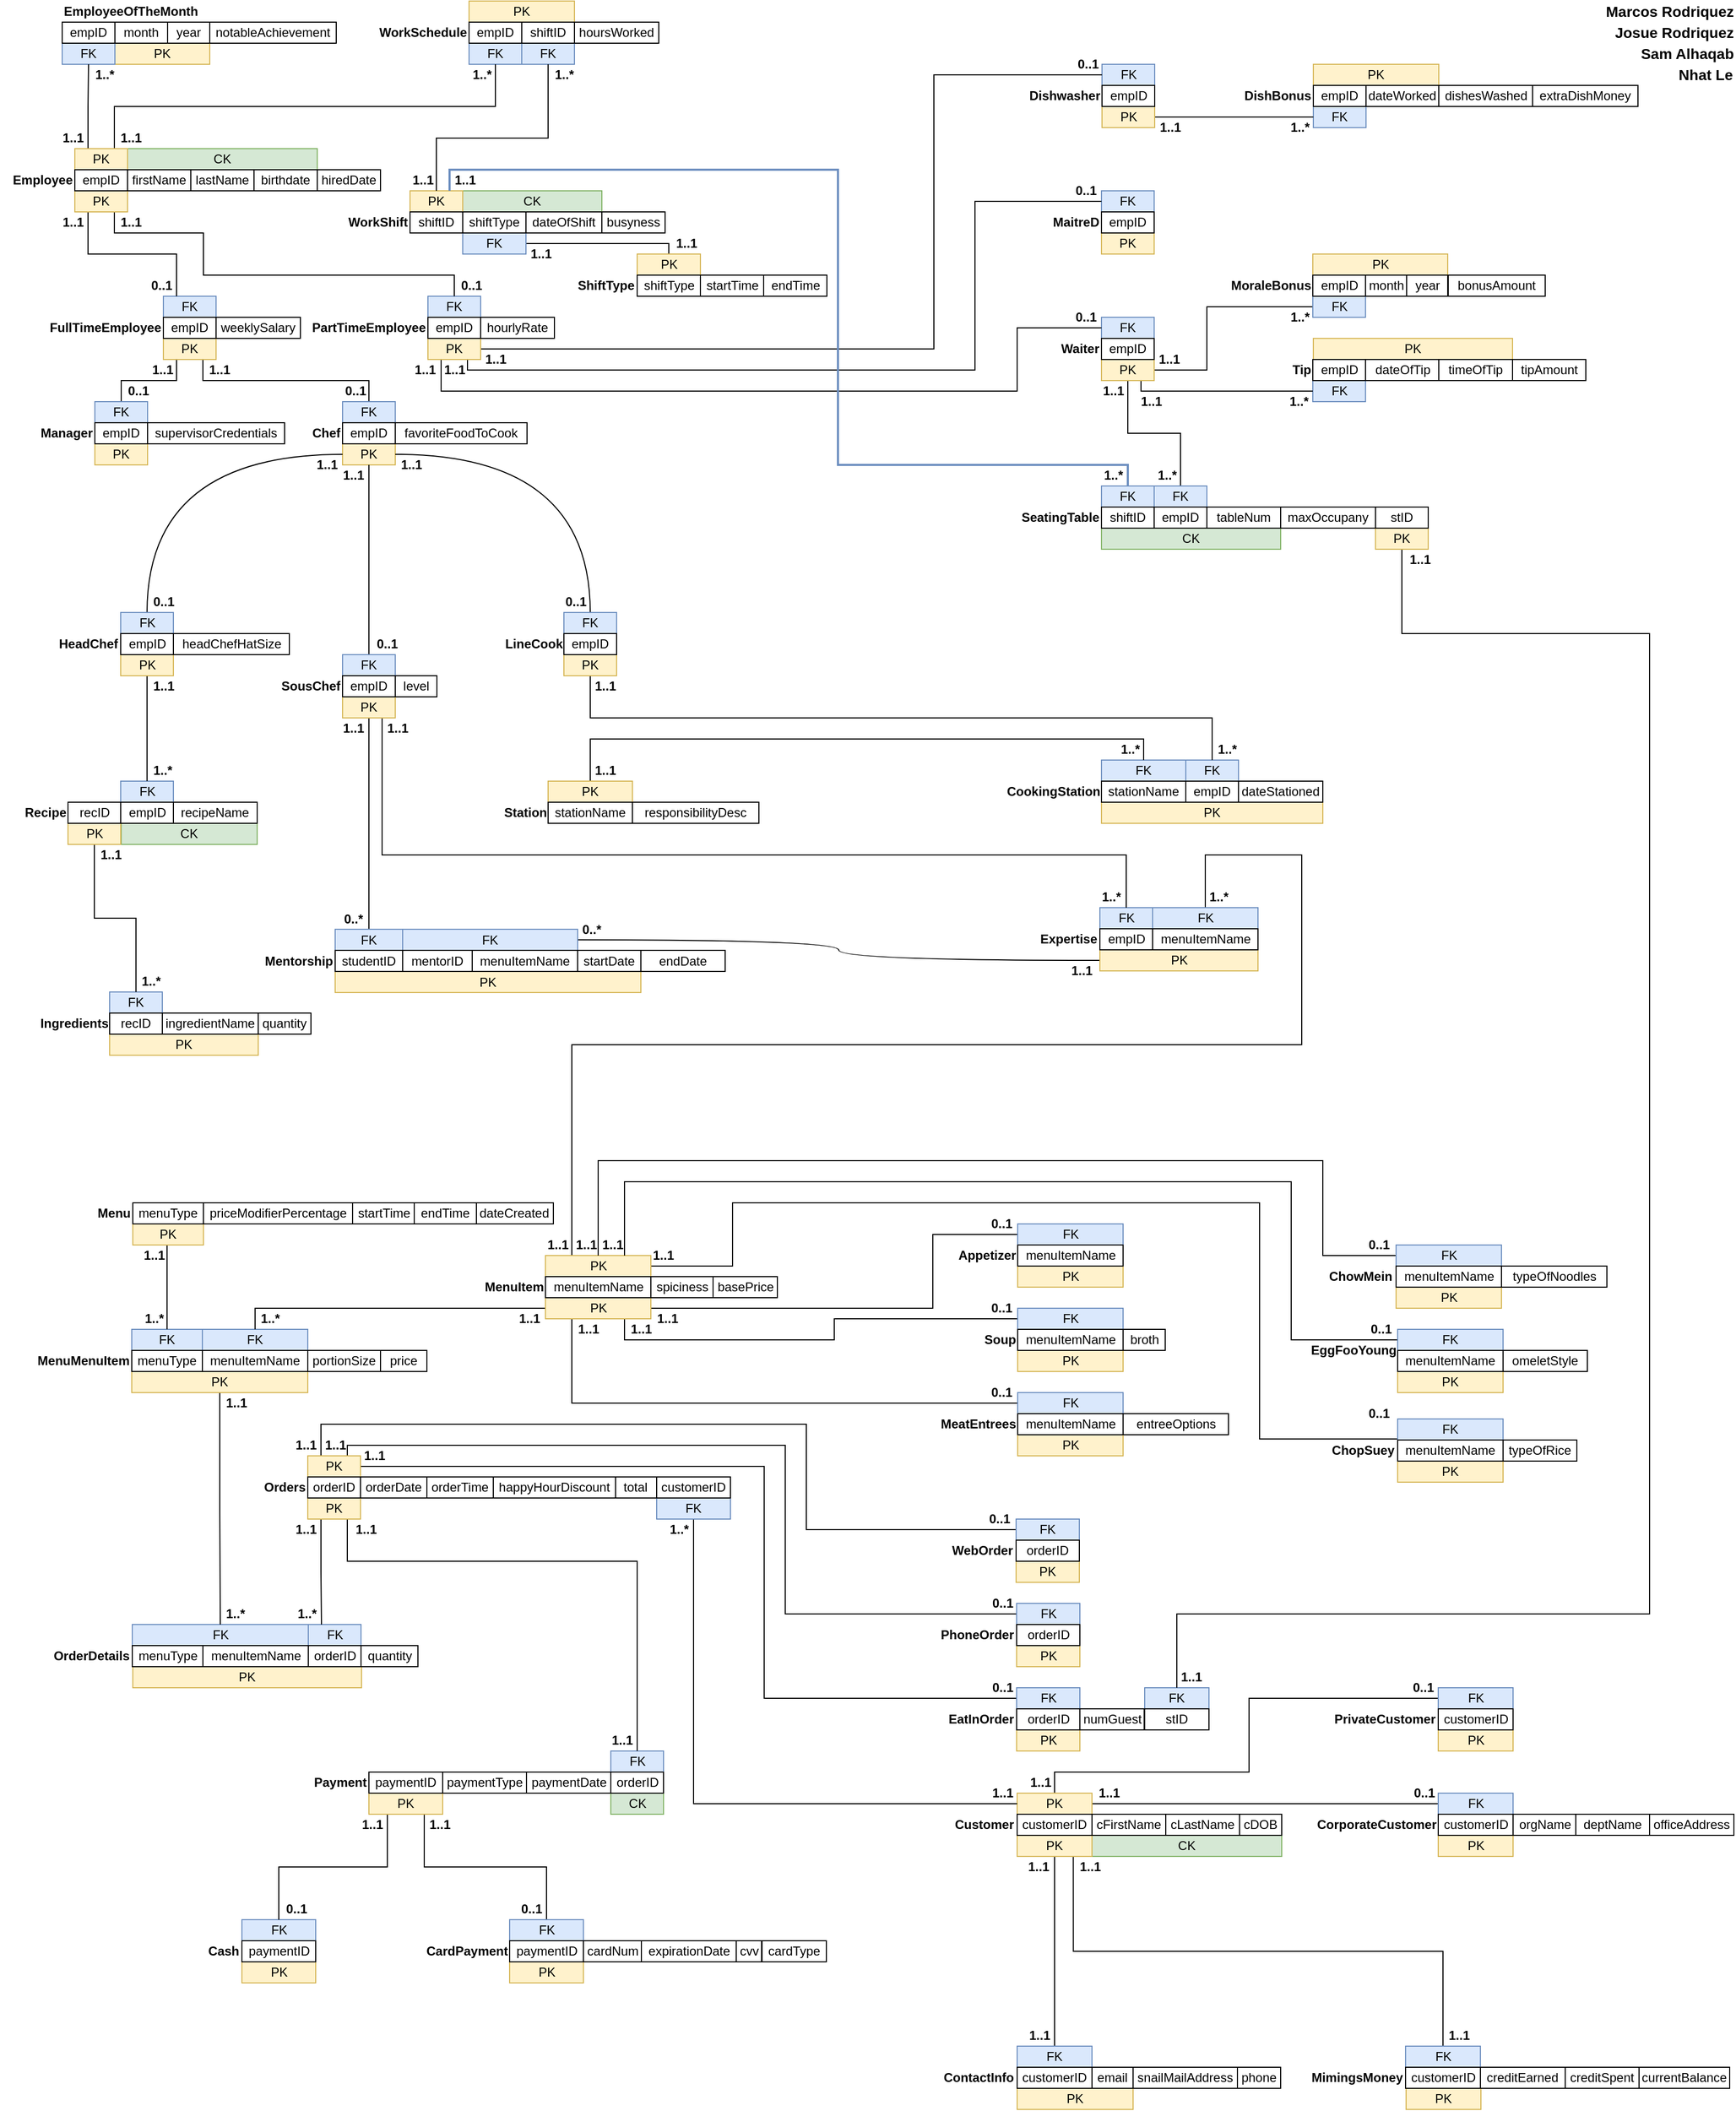 <mxfile version="12.3.8" type="google" pages="1"><diagram id="DPvXh2xZSfmuX1ij5K1J" name="Page-1"><mxGraphModel dx="2272" dy="723" grid="1" gridSize="10" guides="1" tooltips="1" connect="1" arrows="1" fold="1" page="1" pageScale="1" pageWidth="850" pageHeight="1100" math="0" shadow="0"><root><mxCell id="0"/><mxCell id="1" parent="0"/><mxCell id="KjZmCYizGjJPyS25V4CJ-13" style="edgeStyle=orthogonalEdgeStyle;rounded=0;orthogonalLoop=1;jettySize=auto;html=1;exitX=0.5;exitY=0;exitDx=0;exitDy=0;entryX=1;entryY=0.5;entryDx=0;entryDy=0;endArrow=none;endFill=0;" parent="1" source="KjZmCYizGjJPyS25V4CJ-6" target="KjZmCYizGjJPyS25V4CJ-5" edge="1"><mxGeometry relative="1" as="geometry"><Array as="points"><mxPoint x="-210" y="270"/></Array></mxGeometry></mxCell><mxCell id="KjZmCYizGjJPyS25V4CJ-6" value="PK" style="rounded=0;whiteSpace=wrap;html=1;fillColor=#fff2cc;strokeColor=#d6b656;" parent="1" vertex="1"><mxGeometry x="-240.5" y="280" width="60" height="20" as="geometry"/></mxCell><mxCell id="KjZmCYizGjJPyS25V4CJ-5" value="FK" style="rounded=0;whiteSpace=wrap;html=1;fillColor=#dae8fc;strokeColor=#6c8ebf;" parent="1" vertex="1"><mxGeometry x="-406" y="260" width="60" height="20" as="geometry"/></mxCell><mxCell id="zWEyLk1HgtISU1rfUMxC-13" value="CK" style="rounded=0;whiteSpace=wrap;html=1;fillColor=#d5e8d4;strokeColor=#82b366;" parent="1" vertex="1"><mxGeometry x="200" y="540" width="170" height="20" as="geometry"/></mxCell><mxCell id="zWEyLk1HgtISU1rfUMxC-9" value="FK" style="rounded=0;whiteSpace=wrap;html=1;fillColor=#dae8fc;strokeColor=#6c8ebf;" parent="1" vertex="1"><mxGeometry x="200" y="500" width="50" height="20" as="geometry"/></mxCell><mxCell id="YP5YnQYC5VCSjetMfjlO-31" value="CK" style="rounded=0;whiteSpace=wrap;html=1;strokeWidth=1;fillColor=#d5e8d4;strokeColor=#82b366;" parent="1" vertex="1"><mxGeometry x="-406" y="220" width="132" height="20" as="geometry"/></mxCell><mxCell id="4LzR4VKIv6SzHG-dEyik-54" value="PK" style="rounded=0;whiteSpace=wrap;html=1;fillColor=#fff2cc;strokeColor=#d6b656;" parent="1" vertex="1"><mxGeometry x="-456" y="220" width="50" height="20" as="geometry"/></mxCell><mxCell id="4LzR4VKIv6SzHG-dEyik-45" value="PK" style="rounded=0;whiteSpace=wrap;html=1;fillColor=#fff2cc;strokeColor=#d6b656;" parent="1" vertex="1"><mxGeometry x="401" y="100" width="119" height="20" as="geometry"/></mxCell><mxCell id="4LzR4VKIv6SzHG-dEyik-41" value="FK" style="rounded=0;whiteSpace=wrap;html=1;fillColor=#dae8fc;strokeColor=#6c8ebf;" parent="1" vertex="1"><mxGeometry x="401" y="140" width="50" height="20" as="geometry"/></mxCell><mxCell id="4LzR4VKIv6SzHG-dEyik-34" value="PK" style="rounded=0;whiteSpace=wrap;html=1;fillColor=#fff2cc;strokeColor=#d6b656;" parent="1" vertex="1"><mxGeometry x="401" y="360" width="189" height="20" as="geometry"/></mxCell><mxCell id="4LzR4VKIv6SzHG-dEyik-31" value="FK" style="rounded=0;whiteSpace=wrap;html=1;fillColor=#dae8fc;strokeColor=#6c8ebf;" parent="1" vertex="1"><mxGeometry x="400.5" y="400" width="50" height="20" as="geometry"/></mxCell><mxCell id="AUI0s1AwZKGtBOCOdWD6-4" value="FK" style="rounded=0;whiteSpace=wrap;html=1;fillColor=#dae8fc;strokeColor=#6c8ebf;" parent="1" vertex="1"><mxGeometry x="241" y="1640" width="61" height="20" as="geometry"/></mxCell><mxCell id="AUI0s1AwZKGtBOCOdWD6-5" style="edgeStyle=orthogonalEdgeStyle;rounded=0;orthogonalLoop=1;jettySize=auto;html=1;exitX=0.5;exitY=1;exitDx=0;exitDy=0;entryX=0.5;entryY=0;entryDx=0;entryDy=0;endArrow=none;endFill=0;" parent="1" source="5KJYcuH7O8s3ca9C1-fl-16" target="AUI0s1AwZKGtBOCOdWD6-4" edge="1"><mxGeometry relative="1" as="geometry"><Array as="points"><mxPoint x="485" y="640"/><mxPoint x="720" y="640"/><mxPoint x="720" y="1570"/><mxPoint x="272" y="1570"/></Array></mxGeometry></mxCell><mxCell id="5KJYcuH7O8s3ca9C1-fl-16" value="PK" style="rounded=0;whiteSpace=wrap;html=1;fillColor=#fff2cc;strokeColor=#d6b656;" parent="1" vertex="1"><mxGeometry x="460" y="540" width="50" height="20" as="geometry"/></mxCell><mxCell id="YP5YnQYC5VCSjetMfjlO-504" value="FK" style="rounded=0;whiteSpace=wrap;html=1;fillColor=#dae8fc;strokeColor=#6c8ebf;" parent="1" vertex="1"><mxGeometry x="-265.5" y="1700" width="50" height="20" as="geometry"/></mxCell><mxCell id="YP5YnQYC5VCSjetMfjlO-471" style="edgeStyle=orthogonalEdgeStyle;rounded=0;orthogonalLoop=1;jettySize=auto;html=1;exitX=0.5;exitY=0;exitDx=0;exitDy=0;entryX=0;entryY=0.5;entryDx=0;entryDy=0;endArrow=none;endFill=0;" parent="1" source="YP5YnQYC5VCSjetMfjlO-469" target="YP5YnQYC5VCSjetMfjlO-445" edge="1"><mxGeometry relative="1" as="geometry"><Array as="points"><mxPoint x="155" y="1720"/><mxPoint x="340" y="1720"/><mxPoint x="340" y="1650"/></Array></mxGeometry></mxCell><mxCell id="YP5YnQYC5VCSjetMfjlO-472" style="edgeStyle=orthogonalEdgeStyle;rounded=0;orthogonalLoop=1;jettySize=auto;html=1;exitX=1;exitY=0.5;exitDx=0;exitDy=0;entryX=0;entryY=0.5;entryDx=0;entryDy=0;endArrow=none;endFill=0;" parent="1" source="YP5YnQYC5VCSjetMfjlO-469" target="YP5YnQYC5VCSjetMfjlO-461" edge="1"><mxGeometry relative="1" as="geometry"/></mxCell><mxCell id="YP5YnQYC5VCSjetMfjlO-469" value="PK" style="rounded=0;whiteSpace=wrap;html=1;fillColor=#fff2cc;strokeColor=#d6b656;" parent="1" vertex="1"><mxGeometry x="120" y="1740" width="71" height="20" as="geometry"/></mxCell><mxCell id="YP5YnQYC5VCSjetMfjlO-421" style="edgeStyle=orthogonalEdgeStyle;rounded=0;orthogonalLoop=1;jettySize=auto;html=1;exitX=0.25;exitY=0;exitDx=0;exitDy=0;entryX=0;entryY=0.5;entryDx=0;entryDy=0;endArrow=none;endFill=0;" parent="1" source="YP5YnQYC5VCSjetMfjlO-416" target="YP5YnQYC5VCSjetMfjlO-321" edge="1"><mxGeometry relative="1" as="geometry"><Array as="points"><mxPoint x="-540" y="1390"/><mxPoint x="-80" y="1390"/><mxPoint x="-80" y="1490"/></Array></mxGeometry></mxCell><mxCell id="YP5YnQYC5VCSjetMfjlO-422" style="edgeStyle=orthogonalEdgeStyle;rounded=0;orthogonalLoop=1;jettySize=auto;html=1;exitX=0.75;exitY=0;exitDx=0;exitDy=0;entryX=0;entryY=0.5;entryDx=0;entryDy=0;endArrow=none;endFill=0;" parent="1" source="YP5YnQYC5VCSjetMfjlO-416" target="YP5YnQYC5VCSjetMfjlO-335" edge="1"><mxGeometry relative="1" as="geometry"><Array as="points"><mxPoint x="-516" y="1410"/><mxPoint x="-100" y="1410"/><mxPoint x="-100" y="1570"/></Array></mxGeometry></mxCell><mxCell id="YP5YnQYC5VCSjetMfjlO-423" style="edgeStyle=orthogonalEdgeStyle;rounded=0;orthogonalLoop=1;jettySize=auto;html=1;exitX=1;exitY=0.5;exitDx=0;exitDy=0;entryX=0;entryY=0.5;entryDx=0;entryDy=0;endArrow=none;endFill=0;" parent="1" source="YP5YnQYC5VCSjetMfjlO-416" target="YP5YnQYC5VCSjetMfjlO-338" edge="1"><mxGeometry relative="1" as="geometry"><Array as="points"><mxPoint x="-120" y="1430"/><mxPoint x="-120" y="1650"/></Array></mxGeometry></mxCell><mxCell id="YP5YnQYC5VCSjetMfjlO-416" value="PK" style="rounded=0;whiteSpace=wrap;html=1;fillColor=#fff2cc;strokeColor=#d6b656;" parent="1" vertex="1"><mxGeometry x="-553" y="1420" width="50" height="20" as="geometry"/></mxCell><mxCell id="YP5YnQYC5VCSjetMfjlO-415" value="CK" style="rounded=0;whiteSpace=wrap;html=1;strokeWidth=1;fillColor=#d5e8d4;strokeColor=#82b366;align=center;" parent="1" vertex="1"><mxGeometry x="191" y="1780" width="180" height="20" as="geometry"/></mxCell><mxCell id="YP5YnQYC5VCSjetMfjlO-288" value="FK" style="rounded=0;whiteSpace=wrap;html=1;fillColor=#dae8fc;strokeColor=#6c8ebf;" parent="1" vertex="1"><mxGeometry x="-615.5" y="1860" width="70" height="20" as="geometry"/></mxCell><mxCell id="YP5YnQYC5VCSjetMfjlO-289" value="PK" style="rounded=0;whiteSpace=wrap;html=1;fillColor=#fff2cc;strokeColor=#d6b656;" parent="1" vertex="1"><mxGeometry x="-615.5" y="1900" width="70" height="20" as="geometry"/></mxCell><mxCell id="YP5YnQYC5VCSjetMfjlO-284" value="PK" style="rounded=0;whiteSpace=wrap;html=1;fillColor=#fff2cc;strokeColor=#d6b656;" parent="1" vertex="1"><mxGeometry x="-361.5" y="1900" width="70" height="20" as="geometry"/></mxCell><mxCell id="YP5YnQYC5VCSjetMfjlO-294" style="edgeStyle=orthogonalEdgeStyle;rounded=0;orthogonalLoop=1;jettySize=auto;html=1;exitX=0.25;exitY=1;exitDx=0;exitDy=0;entryX=0.5;entryY=0;entryDx=0;entryDy=0;endArrow=none;endFill=0;" parent="1" source="YP5YnQYC5VCSjetMfjlO-280" target="YP5YnQYC5VCSjetMfjlO-288" edge="1"><mxGeometry relative="1" as="geometry"/></mxCell><mxCell id="YP5YnQYC5VCSjetMfjlO-295" style="edgeStyle=orthogonalEdgeStyle;rounded=0;orthogonalLoop=1;jettySize=auto;html=1;exitX=0.75;exitY=1;exitDx=0;exitDy=0;entryX=0.5;entryY=0;entryDx=0;entryDy=0;endArrow=none;endFill=0;" parent="1" source="YP5YnQYC5VCSjetMfjlO-280" target="obbWHL2J6PMdR2XvGNGD-76" edge="1"><mxGeometry relative="1" as="geometry"/></mxCell><mxCell id="YP5YnQYC5VCSjetMfjlO-280" value="PK" style="rounded=0;whiteSpace=wrap;html=1;fillColor=#fff2cc;strokeColor=#d6b656;align=center;" parent="1" vertex="1"><mxGeometry x="-495" y="1740" width="70" height="20" as="geometry"/></mxCell><mxCell id="YP5YnQYC5VCSjetMfjlO-281" value="CK" style="rounded=0;whiteSpace=wrap;html=1;strokeWidth=1;fillColor=#d5e8d4;strokeColor=#82b366;align=center;" parent="1" vertex="1"><mxGeometry x="-265.5" y="1740" width="50" height="20" as="geometry"/></mxCell><mxCell id="YP5YnQYC5VCSjetMfjlO-272" value="PK" style="rounded=0;whiteSpace=wrap;html=1;fillColor=#fff2cc;strokeColor=#d6b656;align=center;" parent="1" vertex="1"><mxGeometry x="-719" y="1620" width="217" height="20" as="geometry"/></mxCell><mxCell id="YP5YnQYC5VCSjetMfjlO-266" value="FK" style="rounded=0;whiteSpace=wrap;html=1;fillColor=#dae8fc;strokeColor=#6c8ebf;align=center;" parent="1" vertex="1"><mxGeometry x="-552.5" y="1580" width="50" height="20" as="geometry"/></mxCell><mxCell id="YP5YnQYC5VCSjetMfjlO-264" value="FK" style="rounded=0;whiteSpace=wrap;html=1;fillColor=#dae8fc;strokeColor=#6c8ebf;align=center;" parent="1" vertex="1"><mxGeometry x="-719.5" y="1580" width="167" height="20" as="geometry"/></mxCell><mxCell id="YP5YnQYC5VCSjetMfjlO-505" style="edgeStyle=orthogonalEdgeStyle;rounded=0;orthogonalLoop=1;jettySize=auto;html=1;exitX=0.75;exitY=1;exitDx=0;exitDy=0;entryX=0.5;entryY=0;entryDx=0;entryDy=0;endArrow=none;endFill=0;" parent="1" source="YP5YnQYC5VCSjetMfjlO-260" target="YP5YnQYC5VCSjetMfjlO-504" edge="1"><mxGeometry relative="1" as="geometry"><Array as="points"><mxPoint x="-515" y="1520"/><mxPoint x="-240" y="1520"/></Array></mxGeometry></mxCell><mxCell id="YP5YnQYC5VCSjetMfjlO-506" style="edgeStyle=orthogonalEdgeStyle;rounded=0;orthogonalLoop=1;jettySize=auto;html=1;exitX=0.25;exitY=1;exitDx=0;exitDy=0;entryX=0.25;entryY=0;entryDx=0;entryDy=0;endArrow=none;endFill=0;" parent="1" source="YP5YnQYC5VCSjetMfjlO-260" target="YP5YnQYC5VCSjetMfjlO-266" edge="1"><mxGeometry relative="1" as="geometry"><Array as="points"><mxPoint x="-540" y="1530"/></Array></mxGeometry></mxCell><mxCell id="YP5YnQYC5VCSjetMfjlO-260" value="PK" style="rounded=0;whiteSpace=wrap;html=1;fillColor=#fff2cc;strokeColor=#d6b656;" parent="1" vertex="1"><mxGeometry x="-553" y="1460" width="50" height="20" as="geometry"/></mxCell><mxCell id="YP5YnQYC5VCSjetMfjlO-258" value="FK" style="rounded=0;whiteSpace=wrap;html=1;fillColor=#dae8fc;strokeColor=#6c8ebf;align=center;" parent="1" vertex="1"><mxGeometry x="-653" y="1300" width="100" height="20" as="geometry"/></mxCell><mxCell id="YP5YnQYC5VCSjetMfjlO-254" value="FK" style="rounded=0;whiteSpace=wrap;html=1;fillColor=#dae8fc;strokeColor=#6c8ebf;align=center;" parent="1" vertex="1"><mxGeometry x="-720" y="1300" width="67" height="20" as="geometry"/></mxCell><mxCell id="zWEyLk1HgtISU1rfUMxC-6" style="edgeStyle=orthogonalEdgeStyle;rounded=0;orthogonalLoop=1;jettySize=auto;html=1;exitX=0.25;exitY=0;exitDx=0;exitDy=0;entryX=0.5;entryY=0;entryDx=0;entryDy=0;endArrow=none;endFill=0;" parent="1" source="YP5YnQYC5VCSjetMfjlO-251" target="YP5YnQYC5VCSjetMfjlO-249" edge="1"><mxGeometry relative="1" as="geometry"><Array as="points"><mxPoint x="-303" y="1030"/><mxPoint x="390" y="1030"/><mxPoint x="390" y="850"/><mxPoint x="299" y="850"/></Array></mxGeometry></mxCell><mxCell id="_Llk1cahuLo9ou7mPjjH-3" style="edgeStyle=orthogonalEdgeStyle;rounded=0;orthogonalLoop=1;jettySize=auto;html=1;exitX=1;exitY=0.5;exitDx=0;exitDy=0;entryX=0;entryY=0.5;entryDx=0;entryDy=0;endArrow=none;endFill=0;" parent="1" source="YP5YnQYC5VCSjetMfjlO-251" target="YP5YnQYC5VCSjetMfjlO-360" edge="1"><mxGeometry relative="1" as="geometry"><Array as="points"><mxPoint x="-150" y="1240"/><mxPoint x="-150" y="1180"/><mxPoint x="350" y="1180"/><mxPoint x="350" y="1404"/><mxPoint x="481" y="1404"/></Array></mxGeometry></mxCell><mxCell id="YP5YnQYC5VCSjetMfjlO-251" value="PK" style="rounded=0;whiteSpace=wrap;html=1;fillColor=#fff2cc;strokeColor=#d6b656;" parent="1" vertex="1"><mxGeometry x="-327.5" y="1230" width="100" height="20" as="geometry"/></mxCell><mxCell id="YP5YnQYC5VCSjetMfjlO-248" value="FK" style="rounded=0;whiteSpace=wrap;html=1;fillColor=#dae8fc;strokeColor=#6c8ebf;align=center;" parent="1" vertex="1"><mxGeometry x="198.5" y="900" width="50" height="20" as="geometry"/></mxCell><mxCell id="YP5YnQYC5VCSjetMfjlO-249" value="FK" style="rounded=0;whiteSpace=wrap;html=1;fillColor=#dae8fc;strokeColor=#6c8ebf;align=center;" parent="1" vertex="1"><mxGeometry x="248.5" y="900" width="100" height="20" as="geometry"/></mxCell><mxCell id="zWEyLk1HgtISU1rfUMxC-7" style="edgeStyle=orthogonalEdgeStyle;orthogonalLoop=1;jettySize=auto;html=1;exitX=0;exitY=0.5;exitDx=0;exitDy=0;entryX=1;entryY=0.5;entryDx=0;entryDy=0;endArrow=none;endFill=0;curved=1;" parent="1" source="YP5YnQYC5VCSjetMfjlO-250" target="YP5YnQYC5VCSjetMfjlO-136" edge="1"><mxGeometry relative="1" as="geometry"/></mxCell><mxCell id="YP5YnQYC5VCSjetMfjlO-250" value="PK" style="rounded=0;whiteSpace=wrap;html=1;fillColor=#fff2cc;strokeColor=#d6b656;align=center;" parent="1" vertex="1"><mxGeometry x="198.5" y="940" width="150" height="20" as="geometry"/></mxCell><mxCell id="YP5YnQYC5VCSjetMfjlO-395" style="edgeStyle=orthogonalEdgeStyle;rounded=0;orthogonalLoop=1;jettySize=auto;html=1;exitX=0;exitY=0.5;exitDx=0;exitDy=0;entryX=0.5;entryY=0;entryDx=0;entryDy=0;endArrow=none;endFill=0;" parent="1" source="obbWHL2J6PMdR2XvGNGD-41" target="YP5YnQYC5VCSjetMfjlO-258" edge="1"><mxGeometry relative="1" as="geometry"/></mxCell><mxCell id="YP5YnQYC5VCSjetMfjlO-396" style="edgeStyle=orthogonalEdgeStyle;rounded=0;orthogonalLoop=1;jettySize=auto;html=1;exitX=0.25;exitY=1;exitDx=0;exitDy=0;entryX=0;entryY=0.5;entryDx=0;entryDy=0;endArrow=none;endFill=0;" parent="1" source="obbWHL2J6PMdR2XvGNGD-41" target="YP5YnQYC5VCSjetMfjlO-315" edge="1"><mxGeometry relative="1" as="geometry"/></mxCell><mxCell id="YP5YnQYC5VCSjetMfjlO-397" style="edgeStyle=orthogonalEdgeStyle;rounded=0;orthogonalLoop=1;jettySize=auto;html=1;exitX=0.75;exitY=1;exitDx=0;exitDy=0;entryX=0;entryY=0.5;entryDx=0;entryDy=0;endArrow=none;endFill=0;" parent="1" source="obbWHL2J6PMdR2XvGNGD-41" target="YP5YnQYC5VCSjetMfjlO-311" edge="1"><mxGeometry relative="1" as="geometry"/></mxCell><mxCell id="YP5YnQYC5VCSjetMfjlO-398" style="edgeStyle=orthogonalEdgeStyle;rounded=0;orthogonalLoop=1;jettySize=auto;html=1;exitX=1;exitY=0.5;exitDx=0;exitDy=0;entryX=0;entryY=0.5;entryDx=0;entryDy=0;endArrow=none;endFill=0;" parent="1" source="obbWHL2J6PMdR2XvGNGD-41" target="YP5YnQYC5VCSjetMfjlO-300" edge="1"><mxGeometry relative="1" as="geometry"><Array as="points"><mxPoint x="40" y="1280"/><mxPoint x="40" y="1210"/></Array></mxGeometry></mxCell><mxCell id="obbWHL2J6PMdR2XvGNGD-41" value="PK" style="rounded=0;whiteSpace=wrap;html=1;fillColor=#fff2cc;strokeColor=#d6b656;" parent="1" vertex="1"><mxGeometry x="-327.5" y="1270" width="100" height="20" as="geometry"/></mxCell><mxCell id="YP5YnQYC5VCSjetMfjlO-255" style="edgeStyle=orthogonalEdgeStyle;rounded=0;orthogonalLoop=1;jettySize=auto;html=1;exitX=0.5;exitY=1;exitDx=0;exitDy=0;entryX=0.5;entryY=0;entryDx=0;entryDy=0;endArrow=none;endFill=0;" parent="1" source="obbWHL2J6PMdR2XvGNGD-38" target="YP5YnQYC5VCSjetMfjlO-254" edge="1"><mxGeometry relative="1" as="geometry"><Array as="points"><mxPoint x="-686" y="1220"/></Array></mxGeometry></mxCell><mxCell id="obbWHL2J6PMdR2XvGNGD-38" value="PK" style="rounded=0;whiteSpace=wrap;html=1;fillColor=#fff2cc;strokeColor=#d6b656;" parent="1" vertex="1"><mxGeometry x="-719" y="1200" width="67" height="20" as="geometry"/></mxCell><mxCell id="4LzR4VKIv6SzHG-dEyik-42" style="edgeStyle=orthogonalEdgeStyle;rounded=0;orthogonalLoop=1;jettySize=auto;html=1;exitX=1;exitY=0.5;exitDx=0;exitDy=0;entryX=0;entryY=0.5;entryDx=0;entryDy=0;endArrow=none;endFill=0;" parent="1" source="DZr_EsFlKoMW8ezfMGxz-5" target="4LzR4VKIv6SzHG-dEyik-41" edge="1"><mxGeometry relative="1" as="geometry"/></mxCell><mxCell id="DZr_EsFlKoMW8ezfMGxz-5" value="PK" style="rounded=0;whiteSpace=wrap;html=1;fillColor=#fff2cc;strokeColor=#d6b656;" parent="1" vertex="1"><mxGeometry x="200.5" y="140" width="50" height="20" as="geometry"/></mxCell><mxCell id="DZr_EsFlKoMW8ezfMGxz-6" value="FK" style="rounded=0;whiteSpace=wrap;html=1;fillColor=#dae8fc;strokeColor=#6c8ebf;" parent="1" vertex="1"><mxGeometry x="200.5" y="100" width="50" height="20" as="geometry"/></mxCell><mxCell id="5KJYcuH7O8s3ca9C1-fl-5" value="PK" style="rounded=0;whiteSpace=wrap;html=1;fillColor=#fff2cc;strokeColor=#d6b656;" parent="1" vertex="1"><mxGeometry x="200" y="260" width="50" height="20" as="geometry"/></mxCell><mxCell id="5KJYcuH7O8s3ca9C1-fl-6" value="FK" style="rounded=0;whiteSpace=wrap;html=1;fillColor=#dae8fc;strokeColor=#6c8ebf;" parent="1" vertex="1"><mxGeometry x="200" y="220" width="50" height="20" as="geometry"/></mxCell><mxCell id="YP5YnQYC5VCSjetMfjlO-220" style="edgeStyle=orthogonalEdgeStyle;rounded=0;orthogonalLoop=1;jettySize=auto;html=1;exitX=0.5;exitY=1;exitDx=0;exitDy=0;entryX=0.5;entryY=0;entryDx=0;entryDy=0;endArrow=none;endFill=0;" parent="1" source="5KJYcuH7O8s3ca9C1-fl-11" target="5KJYcuH7O8s3ca9C1-fl-17" edge="1"><mxGeometry relative="1" as="geometry"/></mxCell><mxCell id="4LzR4VKIv6SzHG-dEyik-94" style="edgeStyle=orthogonalEdgeStyle;rounded=0;orthogonalLoop=1;jettySize=auto;html=1;exitX=0.75;exitY=1;exitDx=0;exitDy=0;entryX=0;entryY=0.5;entryDx=0;entryDy=0;endArrow=none;endFill=0;" parent="1" source="5KJYcuH7O8s3ca9C1-fl-11" target="4LzR4VKIv6SzHG-dEyik-31" edge="1"><mxGeometry relative="1" as="geometry"><Array as="points"><mxPoint x="238" y="410"/></Array></mxGeometry></mxCell><mxCell id="4LzR4VKIv6SzHG-dEyik-96" style="edgeStyle=orthogonalEdgeStyle;rounded=0;orthogonalLoop=1;jettySize=auto;html=1;exitX=1;exitY=0.5;exitDx=0;exitDy=0;entryX=0;entryY=0.5;entryDx=0;entryDy=0;endArrow=none;endFill=0;" parent="1" source="5KJYcuH7O8s3ca9C1-fl-11" target="4LzR4VKIv6SzHG-dEyik-86" edge="1"><mxGeometry relative="1" as="geometry"><Array as="points"><mxPoint x="300" y="390"/><mxPoint x="300" y="330"/></Array></mxGeometry></mxCell><mxCell id="5KJYcuH7O8s3ca9C1-fl-11" value="PK" style="rounded=0;whiteSpace=wrap;html=1;fillColor=#fff2cc;strokeColor=#d6b656;" parent="1" vertex="1"><mxGeometry x="200" y="380" width="50" height="20" as="geometry"/></mxCell><mxCell id="5KJYcuH7O8s3ca9C1-fl-12" value="FK" style="rounded=0;whiteSpace=wrap;html=1;fillColor=#dae8fc;strokeColor=#6c8ebf;" parent="1" vertex="1"><mxGeometry x="200" y="340" width="50" height="20" as="geometry"/></mxCell><mxCell id="YP5YnQYC5VCSjetMfjlO-194" value="FK" style="rounded=0;whiteSpace=wrap;html=1;fillColor=#dae8fc;strokeColor=#6c8ebf;align=center;" parent="1" vertex="1"><mxGeometry x="280" y="760" width="50" height="20" as="geometry"/></mxCell><mxCell id="YP5YnQYC5VCSjetMfjlO-195" value="FK" style="rounded=0;whiteSpace=wrap;html=1;fillColor=#dae8fc;strokeColor=#6c8ebf;align=center;" parent="1" vertex="1"><mxGeometry x="200" y="760" width="80" height="20" as="geometry"/></mxCell><mxCell id="YP5YnQYC5VCSjetMfjlO-193" value="PK" style="rounded=0;whiteSpace=wrap;html=1;fillColor=#fff2cc;strokeColor=#d6b656;align=center;" parent="1" vertex="1"><mxGeometry x="200" y="800" width="210" height="20" as="geometry"/></mxCell><mxCell id="YP5YnQYC5VCSjetMfjlO-231" style="edgeStyle=orthogonalEdgeStyle;rounded=0;orthogonalLoop=1;jettySize=auto;html=1;exitX=0.5;exitY=0;exitDx=0;exitDy=0;entryX=0.5;entryY=0;entryDx=0;entryDy=0;endArrow=none;endFill=0;" parent="1" source="YP5YnQYC5VCSjetMfjlO-192" target="YP5YnQYC5VCSjetMfjlO-195" edge="1"><mxGeometry relative="1" as="geometry"/></mxCell><mxCell id="YP5YnQYC5VCSjetMfjlO-192" value="PK" style="rounded=0;whiteSpace=wrap;html=1;fillColor=#fff2cc;strokeColor=#d6b656;align=center;" parent="1" vertex="1"><mxGeometry x="-325" y="780" width="80" height="20" as="geometry"/></mxCell><mxCell id="YP5YnQYC5VCSjetMfjlO-185" value="PK" style="rounded=0;whiteSpace=wrap;html=1;fillColor=#fff2cc;strokeColor=#d6b656;align=center;" parent="1" vertex="1"><mxGeometry x="-741" y="1020" width="141" height="20" as="geometry"/></mxCell><mxCell id="YP5YnQYC5VCSjetMfjlO-169" value="FK" style="rounded=0;whiteSpace=wrap;html=1;strokeWidth=1;fillColor=#dae8fc;strokeColor=#6c8ebf;" parent="1" vertex="1"><mxGeometry x="-741" y="980" width="50" height="20" as="geometry"/></mxCell><mxCell id="YP5YnQYC5VCSjetMfjlO-165" value="CK" style="rounded=0;whiteSpace=wrap;html=1;strokeWidth=1;fillColor=#d5e8d4;strokeColor=#82b366;align=center;" parent="1" vertex="1"><mxGeometry x="-730" y="820" width="129" height="20" as="geometry"/></mxCell><mxCell id="YP5YnQYC5VCSjetMfjlO-161" value="FK" style="rounded=0;whiteSpace=wrap;html=1;strokeWidth=1;fillColor=#dae8fc;strokeColor=#6c8ebf;" parent="1" vertex="1"><mxGeometry x="-730.5" y="780" width="50" height="20" as="geometry"/></mxCell><mxCell id="YP5YnQYC5VCSjetMfjlO-207" style="edgeStyle=orthogonalEdgeStyle;rounded=0;orthogonalLoop=1;jettySize=auto;html=1;exitX=0.5;exitY=1;exitDx=0;exitDy=0;entryX=0.5;entryY=0;entryDx=0;entryDy=0;endArrow=none;endFill=0;" parent="1" source="YP5YnQYC5VCSjetMfjlO-160" target="YP5YnQYC5VCSjetMfjlO-169" edge="1"><mxGeometry relative="1" as="geometry"><Array as="points"><mxPoint x="-756" y="910"/><mxPoint x="-716" y="910"/></Array></mxGeometry></mxCell><mxCell id="YP5YnQYC5VCSjetMfjlO-160" value="PK" style="rounded=0;whiteSpace=wrap;html=1;strokeWidth=1;fillColor=#fff2cc;strokeColor=#d6b656;" parent="1" vertex="1"><mxGeometry x="-780.5" y="820" width="50" height="20" as="geometry"/></mxCell><mxCell id="YP5YnQYC5VCSjetMfjlO-141" value="PK" style="rounded=0;whiteSpace=wrap;html=1;fillColor=#fff2cc;strokeColor=#d6b656;align=center;" parent="1" vertex="1"><mxGeometry x="-527" y="960.5" width="290" height="20" as="geometry"/></mxCell><mxCell id="YP5YnQYC5VCSjetMfjlO-136" value="FK" style="rounded=0;whiteSpace=wrap;html=1;fillColor=#dae8fc;strokeColor=#6c8ebf;align=center;" parent="1" vertex="1"><mxGeometry x="-463" y="920.5" width="166" height="20" as="geometry"/></mxCell><mxCell id="zWEyLk1HgtISU1rfUMxC-5" style="edgeStyle=orthogonalEdgeStyle;rounded=0;orthogonalLoop=1;jettySize=auto;html=1;exitX=0.5;exitY=0;exitDx=0;exitDy=0;entryX=0.5;entryY=1;entryDx=0;entryDy=0;endArrow=none;endFill=0;" parent="1" source="YP5YnQYC5VCSjetMfjlO-138" target="YP5YnQYC5VCSjetMfjlO-101" edge="1"><mxGeometry relative="1" as="geometry"/></mxCell><mxCell id="YP5YnQYC5VCSjetMfjlO-138" value="FK" style="rounded=0;whiteSpace=wrap;html=1;fillColor=#dae8fc;strokeColor=#6c8ebf;align=center;" parent="1" vertex="1"><mxGeometry x="-527" y="920.5" width="64" height="20" as="geometry"/></mxCell><mxCell id="YP5YnQYC5VCSjetMfjlO-78" value="FK" style="rounded=0;whiteSpace=wrap;html=1;fillColor=#dae8fc;strokeColor=#6c8ebf;align=center;" parent="1" vertex="1"><mxGeometry x="-690" y="320" width="50" height="20" as="geometry"/></mxCell><mxCell id="YP5YnQYC5VCSjetMfjlO-79" value="FK" style="rounded=0;whiteSpace=wrap;html=1;fillColor=#dae8fc;strokeColor=#6c8ebf;align=center;" parent="1" vertex="1"><mxGeometry x="-439" y="320" width="50" height="20" as="geometry"/></mxCell><mxCell id="YP5YnQYC5VCSjetMfjlO-103" style="edgeStyle=orthogonalEdgeStyle;rounded=0;orthogonalLoop=1;jettySize=auto;html=1;exitX=0.25;exitY=1;exitDx=0;exitDy=0;entryX=0.5;entryY=0;entryDx=0;entryDy=0;endArrow=none;endFill=0;" parent="1" source="YP5YnQYC5VCSjetMfjlO-82" target="YP5YnQYC5VCSjetMfjlO-91" edge="1"><mxGeometry relative="1" as="geometry"/></mxCell><mxCell id="YP5YnQYC5VCSjetMfjlO-104" style="edgeStyle=orthogonalEdgeStyle;rounded=0;orthogonalLoop=1;jettySize=auto;html=1;exitX=0.75;exitY=1;exitDx=0;exitDy=0;entryX=0.5;entryY=0;entryDx=0;entryDy=0;endArrow=none;endFill=0;" parent="1" source="YP5YnQYC5VCSjetMfjlO-82" target="YP5YnQYC5VCSjetMfjlO-94" edge="1"><mxGeometry relative="1" as="geometry"><Array as="points"><mxPoint x="-652" y="400"/><mxPoint x="-495" y="400"/></Array></mxGeometry></mxCell><mxCell id="YP5YnQYC5VCSjetMfjlO-82" value="PK" style="rounded=0;whiteSpace=wrap;html=1;fillColor=#fff2cc;strokeColor=#d6b656;align=center;" parent="1" vertex="1"><mxGeometry x="-690" y="360" width="50" height="20" as="geometry"/></mxCell><mxCell id="YP5YnQYC5VCSjetMfjlO-215" style="edgeStyle=orthogonalEdgeStyle;rounded=0;orthogonalLoop=1;jettySize=auto;html=1;exitX=1;exitY=0.5;exitDx=0;exitDy=0;entryX=0;entryY=0.5;entryDx=0;entryDy=0;endArrow=none;endFill=0;" parent="1" source="YP5YnQYC5VCSjetMfjlO-83" target="DZr_EsFlKoMW8ezfMGxz-6" edge="1"><mxGeometry relative="1" as="geometry"><Array as="points"><mxPoint x="41" y="370"/><mxPoint x="41" y="110"/></Array></mxGeometry></mxCell><mxCell id="YP5YnQYC5VCSjetMfjlO-216" style="edgeStyle=orthogonalEdgeStyle;rounded=0;orthogonalLoop=1;jettySize=auto;html=1;exitX=0.75;exitY=1;exitDx=0;exitDy=0;entryX=0;entryY=0.5;entryDx=0;entryDy=0;endArrow=none;endFill=0;" parent="1" source="YP5YnQYC5VCSjetMfjlO-83" target="5KJYcuH7O8s3ca9C1-fl-6" edge="1"><mxGeometry relative="1" as="geometry"><Array as="points"><mxPoint x="-401" y="390"/><mxPoint x="80" y="390"/><mxPoint x="80" y="230"/></Array></mxGeometry></mxCell><mxCell id="YP5YnQYC5VCSjetMfjlO-217" style="edgeStyle=orthogonalEdgeStyle;rounded=0;orthogonalLoop=1;jettySize=auto;html=1;exitX=0.25;exitY=1;exitDx=0;exitDy=0;entryX=0;entryY=0.5;entryDx=0;entryDy=0;endArrow=none;endFill=0;" parent="1" source="YP5YnQYC5VCSjetMfjlO-83" target="5KJYcuH7O8s3ca9C1-fl-12" edge="1"><mxGeometry relative="1" as="geometry"><Array as="points"><mxPoint x="-426" y="410"/><mxPoint x="120" y="410"/><mxPoint x="120" y="350"/></Array></mxGeometry></mxCell><mxCell id="YP5YnQYC5VCSjetMfjlO-83" value="PK" style="rounded=0;whiteSpace=wrap;html=1;fillColor=#fff2cc;strokeColor=#d6b656;align=center;" parent="1" vertex="1"><mxGeometry x="-439" y="360" width="50" height="20" as="geometry"/></mxCell><mxCell id="YP5YnQYC5VCSjetMfjlO-29" value="PK" style="rounded=0;whiteSpace=wrap;html=1;fillColor=#fff2cc;strokeColor=#d6b656;" parent="1" vertex="1"><mxGeometry x="-736" y="80" width="90" height="20" as="geometry"/></mxCell><mxCell id="YP5YnQYC5VCSjetMfjlO-39" value="FK" style="rounded=0;whiteSpace=wrap;html=1;fillColor=#dae8fc;strokeColor=#6c8ebf;" parent="1" vertex="1"><mxGeometry x="-786" y="80" width="50" height="20" as="geometry"/></mxCell><mxCell id="YP5YnQYC5VCSjetMfjlO-54" value="FK" style="rounded=0;whiteSpace=wrap;html=1;fillColor=#dae8fc;strokeColor=#6c8ebf;" parent="1" vertex="1"><mxGeometry x="-400" y="80" width="50" height="20" as="geometry"/></mxCell><mxCell id="YP5YnQYC5VCSjetMfjlO-55" value="FK" style="rounded=0;whiteSpace=wrap;html=1;fillColor=#dae8fc;strokeColor=#6c8ebf;" parent="1" vertex="1"><mxGeometry x="-350" y="80" width="50" height="20" as="geometry"/></mxCell><mxCell id="YP5YnQYC5VCSjetMfjlO-58" value="PK" style="rounded=0;whiteSpace=wrap;html=1;fillColor=#fff2cc;strokeColor=#d6b656;" parent="1" vertex="1"><mxGeometry x="-400" y="40" width="100" height="20" as="geometry"/></mxCell><mxCell id="YP5YnQYC5VCSjetMfjlO-45" value="CK" style="rounded=0;whiteSpace=wrap;html=1;strokeWidth=1;fillColor=#d5e8d4;strokeColor=#82b366;" parent="1" vertex="1"><mxGeometry x="-724" y="180" width="180" height="20" as="geometry"/></mxCell><mxCell id="YP5YnQYC5VCSjetMfjlO-81" style="edgeStyle=orthogonalEdgeStyle;rounded=0;orthogonalLoop=1;jettySize=auto;html=1;exitX=0.75;exitY=1;exitDx=0;exitDy=0;entryX=0.5;entryY=0;entryDx=0;entryDy=0;endArrow=none;endFill=0;" parent="1" source="YP5YnQYC5VCSjetMfjlO-35" target="YP5YnQYC5VCSjetMfjlO-79" edge="1"><mxGeometry relative="1" as="geometry"><Array as="points"><mxPoint x="-737" y="260"/><mxPoint x="-652" y="260"/><mxPoint x="-652" y="300"/><mxPoint x="-414" y="300"/></Array></mxGeometry></mxCell><mxCell id="4LzR4VKIv6SzHG-dEyik-52" style="edgeStyle=orthogonalEdgeStyle;rounded=0;orthogonalLoop=1;jettySize=auto;html=1;exitX=0.25;exitY=1;exitDx=0;exitDy=0;entryX=0.25;entryY=0;entryDx=0;entryDy=0;endArrow=none;endFill=0;" parent="1" source="YP5YnQYC5VCSjetMfjlO-35" target="YP5YnQYC5VCSjetMfjlO-78" edge="1"><mxGeometry relative="1" as="geometry"/></mxCell><mxCell id="YP5YnQYC5VCSjetMfjlO-35" value="PK" style="rounded=0;whiteSpace=wrap;html=1;fillColor=#fff2cc;strokeColor=#d6b656;" parent="1" vertex="1"><mxGeometry x="-774" y="220" width="50" height="20" as="geometry"/></mxCell><mxCell id="YP5YnQYC5VCSjetMfjlO-62" style="edgeStyle=orthogonalEdgeStyle;rounded=0;orthogonalLoop=1;jettySize=auto;html=1;exitX=0.25;exitY=0;exitDx=0;exitDy=0;entryX=0.5;entryY=1;entryDx=0;entryDy=0;endArrow=none;endFill=0;" parent="1" source="YP5YnQYC5VCSjetMfjlO-37" target="YP5YnQYC5VCSjetMfjlO-39" edge="1"><mxGeometry relative="1" as="geometry"/></mxCell><mxCell id="YP5YnQYC5VCSjetMfjlO-66" style="edgeStyle=orthogonalEdgeStyle;rounded=0;orthogonalLoop=1;jettySize=auto;html=1;exitX=0.75;exitY=0;exitDx=0;exitDy=0;entryX=0.5;entryY=1;entryDx=0;entryDy=0;endArrow=none;endFill=0;" parent="1" source="YP5YnQYC5VCSjetMfjlO-37" target="YP5YnQYC5VCSjetMfjlO-54" edge="1"><mxGeometry relative="1" as="geometry"><Array as="points"><mxPoint x="-736" y="140"/><mxPoint x="-375" y="140"/></Array></mxGeometry></mxCell><mxCell id="YP5YnQYC5VCSjetMfjlO-37" value="PK" style="rounded=0;whiteSpace=wrap;html=1;fillColor=#fff2cc;strokeColor=#d6b656;" parent="1" vertex="1"><mxGeometry x="-774" y="180" width="50" height="20" as="geometry"/></mxCell><mxCell id="DZr_EsFlKoMW8ezfMGxz-2" value="dishesWashed" style="rounded=0;whiteSpace=wrap;html=1;strokeWidth=1;" parent="1" vertex="1"><mxGeometry x="520" y="120" width="90" height="20" as="geometry"/></mxCell><mxCell id="DZr_EsFlKoMW8ezfMGxz-4" value="extraDishMoney" style="rounded=0;whiteSpace=wrap;html=1;strokeWidth=1;" parent="1" vertex="1"><mxGeometry x="609" y="120" width="100" height="20" as="geometry"/></mxCell><mxCell id="5KJYcuH7O8s3ca9C1-fl-15" value="tableNum" style="rounded=0;whiteSpace=wrap;html=1;strokeWidth=1;" parent="1" vertex="1"><mxGeometry x="300" y="520" width="70" height="20" as="geometry"/></mxCell><mxCell id="5KJYcuH7O8s3ca9C1-fl-17" value="FK" style="rounded=0;whiteSpace=wrap;html=1;fillColor=#dae8fc;strokeColor=#6c8ebf;" parent="1" vertex="1"><mxGeometry x="250" y="500" width="50" height="20" as="geometry"/></mxCell><mxCell id="5KJYcuH7O8s3ca9C1-fl-19" value="maxOccupany" style="rounded=0;whiteSpace=wrap;html=1;strokeWidth=1;" parent="1" vertex="1"><mxGeometry x="370" y="520" width="90" height="20" as="geometry"/></mxCell><mxCell id="YP5YnQYC5VCSjetMfjlO-1" value="month" style="rounded=0;whiteSpace=wrap;html=1;strokeWidth=1;" parent="1" vertex="1"><mxGeometry x="-736" y="60" width="50" height="20" as="geometry"/></mxCell><mxCell id="YP5YnQYC5VCSjetMfjlO-2" value="year" style="rounded=0;whiteSpace=wrap;html=1;strokeWidth=1;" parent="1" vertex="1"><mxGeometry x="-686" y="60" width="40" height="20" as="geometry"/></mxCell><mxCell id="YP5YnQYC5VCSjetMfjlO-3" value="notableAchievement" style="rounded=0;whiteSpace=wrap;html=1;strokeWidth=1;" parent="1" vertex="1"><mxGeometry x="-646" y="60" width="120" height="20" as="geometry"/></mxCell><mxCell id="YP5YnQYC5VCSjetMfjlO-5" value="firstName" style="rounded=0;whiteSpace=wrap;html=1;strokeWidth=1;" parent="1" vertex="1"><mxGeometry x="-724" y="200" width="60" height="20" as="geometry"/></mxCell><mxCell id="YP5YnQYC5VCSjetMfjlO-6" value="lastName" style="rounded=0;whiteSpace=wrap;html=1;strokeWidth=1;" parent="1" vertex="1"><mxGeometry x="-664" y="200" width="60" height="20" as="geometry"/></mxCell><mxCell id="YP5YnQYC5VCSjetMfjlO-8" value="hiredDate" style="rounded=0;whiteSpace=wrap;html=1;strokeWidth=1;" parent="1" vertex="1"><mxGeometry x="-544" y="200" width="60" height="20" as="geometry"/></mxCell><mxCell id="YP5YnQYC5VCSjetMfjlO-13" value="dateOfShift" style="rounded=0;whiteSpace=wrap;html=1;strokeWidth=1;" parent="1" vertex="1"><mxGeometry x="-346" y="240" width="72" height="20" as="geometry"/></mxCell><mxCell id="YP5YnQYC5VCSjetMfjlO-14" value="shiftType" style="rounded=0;whiteSpace=wrap;html=1;strokeWidth=1;" parent="1" vertex="1"><mxGeometry x="-406" y="240" width="60" height="20" as="geometry"/></mxCell><mxCell id="YP5YnQYC5VCSjetMfjlO-17" value="weeklySalary" style="rounded=0;whiteSpace=wrap;html=1;strokeWidth=1;" parent="1" vertex="1"><mxGeometry x="-640" y="340" width="80" height="20" as="geometry"/></mxCell><mxCell id="YP5YnQYC5VCSjetMfjlO-20" value="hourlyRate" style="rounded=0;whiteSpace=wrap;html=1;strokeWidth=1;" parent="1" vertex="1"><mxGeometry x="-389" y="340" width="70" height="20" as="geometry"/></mxCell><mxCell id="YP5YnQYC5VCSjetMfjlO-21" value="supervisorCredentials" style="rounded=0;whiteSpace=wrap;html=1;strokeWidth=1;" parent="1" vertex="1"><mxGeometry x="-705" y="440" width="130" height="20" as="geometry"/></mxCell><mxCell id="YP5YnQYC5VCSjetMfjlO-22" value="favoriteFoodToCook" style="rounded=0;whiteSpace=wrap;html=1;strokeWidth=1;" parent="1" vertex="1"><mxGeometry x="-470" y="440" width="125" height="20" as="geometry"/></mxCell><mxCell id="YP5YnQYC5VCSjetMfjlO-23" value="level" style="rounded=0;whiteSpace=wrap;html=1;strokeWidth=1;" parent="1" vertex="1"><mxGeometry x="-470.5" y="680" width="40" height="20" as="geometry"/></mxCell><mxCell id="YP5YnQYC5VCSjetMfjlO-24" value="headChefHatSize" style="rounded=0;whiteSpace=wrap;html=1;strokeWidth=1;" parent="1" vertex="1"><mxGeometry x="-680.5" y="640" width="110" height="20" as="geometry"/></mxCell><mxCell id="YP5YnQYC5VCSjetMfjlO-34" value="empID" style="rounded=0;whiteSpace=wrap;html=1;strokeWidth=1;" parent="1" vertex="1"><mxGeometry x="-774" y="200" width="50" height="20" as="geometry"/></mxCell><mxCell id="YP5YnQYC5VCSjetMfjlO-38" value="empID" style="rounded=0;whiteSpace=wrap;html=1;strokeWidth=1;" parent="1" vertex="1"><mxGeometry x="-786" y="60" width="50" height="20" as="geometry"/></mxCell><mxCell id="YP5YnQYC5VCSjetMfjlO-41" value="birthdate" style="rounded=0;whiteSpace=wrap;html=1;strokeWidth=1;" parent="1" vertex="1"><mxGeometry x="-604" y="200" width="60" height="20" as="geometry"/></mxCell><mxCell id="YP5YnQYC5VCSjetMfjlO-46" value="hoursWorked" style="rounded=0;whiteSpace=wrap;html=1;strokeWidth=1;" parent="1" vertex="1"><mxGeometry x="-300" y="60" width="80" height="20" as="geometry"/></mxCell><mxCell id="YP5YnQYC5VCSjetMfjlO-52" value="shiftID" style="rounded=0;whiteSpace=wrap;html=1;strokeWidth=1;" parent="1" vertex="1"><mxGeometry x="-350" y="60" width="50" height="20" as="geometry"/></mxCell><mxCell id="YP5YnQYC5VCSjetMfjlO-53" value="empID" style="rounded=0;whiteSpace=wrap;html=1;strokeWidth=1;" parent="1" vertex="1"><mxGeometry x="-400" y="60" width="50" height="20" as="geometry"/></mxCell><mxCell id="YP5YnQYC5VCSjetMfjlO-59" value="EmployeeOfTheMonth" style="text;html=1;align=right;verticalAlign=middle;resizable=0;points=[];;autosize=1;fontStyle=1" parent="1" vertex="1"><mxGeometry x="-796" y="40" width="140" height="20" as="geometry"/></mxCell><mxCell id="YP5YnQYC5VCSjetMfjlO-61" value="WorkSchedule" style="text;html=1;align=right;verticalAlign=middle;resizable=0;points=[];;autosize=1;fontStyle=1" parent="1" vertex="1"><mxGeometry x="-501" y="60" width="100" height="20" as="geometry"/></mxCell><mxCell id="YP5YnQYC5VCSjetMfjlO-63" value="Employee" style="text;html=1;align=right;verticalAlign=middle;resizable=0;points=[];;autosize=1;fontStyle=1" parent="1" vertex="1"><mxGeometry x="-845" y="200" width="70" height="20" as="geometry"/></mxCell><mxCell id="YP5YnQYC5VCSjetMfjlO-68" value="FullTimeEmployee" style="text;html=1;align=right;verticalAlign=middle;resizable=0;points=[];;autosize=1;fontStyle=1" parent="1" vertex="1"><mxGeometry x="-811" y="340" width="120" height="20" as="geometry"/></mxCell><mxCell id="YP5YnQYC5VCSjetMfjlO-69" value="PartTimeEmployee" style="text;html=1;align=right;verticalAlign=middle;resizable=0;points=[];;autosize=1;fontStyle=1" parent="1" vertex="1"><mxGeometry x="-560" y="340" width="120" height="20" as="geometry"/></mxCell><mxCell id="YP5YnQYC5VCSjetMfjlO-70" value="1..*" style="text;html=1;resizable=0;points=[];autosize=1;align=center;verticalAlign=top;spacingTop=-4;fontStyle=1" parent="1" vertex="1"><mxGeometry x="-761" y="100" width="30" height="20" as="geometry"/></mxCell><mxCell id="YP5YnQYC5VCSjetMfjlO-71" value="1..1" style="text;html=1;resizable=0;points=[];autosize=1;align=center;verticalAlign=top;spacingTop=-4;fontStyle=1;fillColor=none;" parent="1" vertex="1"><mxGeometry x="-796" y="160.0" width="40" height="20" as="geometry"/></mxCell><mxCell id="YP5YnQYC5VCSjetMfjlO-72" value="1..*" style="text;html=1;resizable=0;points=[];autosize=1;align=center;verticalAlign=top;spacingTop=-4;fontStyle=1" parent="1" vertex="1"><mxGeometry x="-403" y="100" width="30" height="20" as="geometry"/></mxCell><mxCell id="YP5YnQYC5VCSjetMfjlO-74" value="1..1" style="text;html=1;resizable=0;points=[];autosize=1;align=center;verticalAlign=top;spacingTop=-4;fontStyle=1;fillColor=none;" parent="1" vertex="1"><mxGeometry x="-741" y="160.0" width="40" height="20" as="geometry"/></mxCell><mxCell id="YP5YnQYC5VCSjetMfjlO-76" value="empID" style="rounded=0;whiteSpace=wrap;html=1;strokeWidth=1;" parent="1" vertex="1"><mxGeometry x="-690" y="340" width="50" height="20" as="geometry"/></mxCell><mxCell id="YP5YnQYC5VCSjetMfjlO-77" value="empID" style="rounded=0;whiteSpace=wrap;html=1;strokeWidth=1;" parent="1" vertex="1"><mxGeometry x="-439" y="340" width="50" height="20" as="geometry"/></mxCell><mxCell id="obbWHL2J6PMdR2XvGNGD-2" value="menuType" style="rounded=0;whiteSpace=wrap;html=1;strokeWidth=1;" parent="1" vertex="1"><mxGeometry x="-719" y="1180" width="67" height="20" as="geometry"/></mxCell><mxCell id="obbWHL2J6PMdR2XvGNGD-3" value="dateCreated" style="rounded=0;whiteSpace=wrap;html=1;strokeWidth=1;" parent="1" vertex="1"><mxGeometry x="-394" y="1180" width="74" height="20" as="geometry"/></mxCell><mxCell id="obbWHL2J6PMdR2XvGNGD-5" value="priceModifierPercentage" style="rounded=0;whiteSpace=wrap;html=1;strokeWidth=1;" parent="1" vertex="1"><mxGeometry x="-652" y="1180" width="142" height="20" as="geometry"/></mxCell><mxCell id="obbWHL2J6PMdR2XvGNGD-8" value="menuItemName" style="rounded=0;whiteSpace=wrap;html=1;strokeWidth=1;" parent="1" vertex="1"><mxGeometry x="-327.5" y="1250" width="100" height="20" as="geometry"/></mxCell><mxCell id="obbWHL2J6PMdR2XvGNGD-9" value="spiciness" style="rounded=0;whiteSpace=wrap;html=1;strokeWidth=1;" parent="1" vertex="1"><mxGeometry x="-227.5" y="1250" width="59" height="20" as="geometry"/></mxCell><mxCell id="obbWHL2J6PMdR2XvGNGD-10" value="basePrice" style="rounded=0;whiteSpace=wrap;html=1;strokeWidth=1;" parent="1" vertex="1"><mxGeometry x="-168.5" y="1250" width="61" height="20" as="geometry"/></mxCell><mxCell id="obbWHL2J6PMdR2XvGNGD-12" value="portionSize" style="rounded=0;whiteSpace=wrap;html=1;strokeWidth=1;" parent="1" vertex="1"><mxGeometry x="-553" y="1320" width="69" height="20" as="geometry"/></mxCell><mxCell id="obbWHL2J6PMdR2XvGNGD-14" value="price" style="rounded=0;whiteSpace=wrap;html=1;strokeWidth=1;" parent="1" vertex="1"><mxGeometry x="-484" y="1320" width="44" height="20" as="geometry"/></mxCell><mxCell id="obbWHL2J6PMdR2XvGNGD-17" value="orderDate" style="rounded=0;whiteSpace=wrap;html=1;strokeWidth=1;" parent="1" vertex="1"><mxGeometry x="-503" y="1440" width="63" height="20" as="geometry"/></mxCell><mxCell id="obbWHL2J6PMdR2XvGNGD-18" value="total" style="rounded=0;whiteSpace=wrap;html=1;strokeWidth=1;" parent="1" vertex="1"><mxGeometry x="-262" y="1440" width="40" height="20" as="geometry"/></mxCell><mxCell id="obbWHL2J6PMdR2XvGNGD-20" value="quantity" style="rounded=0;whiteSpace=wrap;html=1;strokeWidth=1;" parent="1" vertex="1"><mxGeometry x="-502.5" y="1600" width="54" height="20" as="geometry"/></mxCell><mxCell id="obbWHL2J6PMdR2XvGNGD-22" value="happyHourDiscount" style="rounded=0;whiteSpace=wrap;html=1;strokeWidth=1;" parent="1" vertex="1"><mxGeometry x="-377" y="1440" width="116" height="20" as="geometry"/></mxCell><mxCell id="obbWHL2J6PMdR2XvGNGD-24" value="cardNum" style="rounded=0;whiteSpace=wrap;html=1;strokeWidth=1;" parent="1" vertex="1"><mxGeometry x="-291.5" y="1880" width="55" height="20" as="geometry"/></mxCell><mxCell id="obbWHL2J6PMdR2XvGNGD-25" value="expirationDate" style="rounded=0;whiteSpace=wrap;html=1;strokeWidth=1;" parent="1" vertex="1"><mxGeometry x="-236.5" y="1880" width="90" height="20" as="geometry"/></mxCell><mxCell id="obbWHL2J6PMdR2XvGNGD-26" value="cvv" style="rounded=0;whiteSpace=wrap;html=1;strokeWidth=1;" parent="1" vertex="1"><mxGeometry x="-146.5" y="1880" width="24" height="20" as="geometry"/></mxCell><mxCell id="obbWHL2J6PMdR2XvGNGD-32" value="paymentType" style="rounded=0;whiteSpace=wrap;html=1;strokeWidth=1;" parent="1" vertex="1"><mxGeometry x="-425.5" y="1720" width="80" height="20" as="geometry"/></mxCell><mxCell id="obbWHL2J6PMdR2XvGNGD-34" value="paymentDate" style="rounded=0;whiteSpace=wrap;html=1;strokeWidth=1;" parent="1" vertex="1"><mxGeometry x="-345.5" y="1720" width="80" height="20" as="geometry"/></mxCell><mxCell id="obbWHL2J6PMdR2XvGNGD-35" value="cardType" style="rounded=0;whiteSpace=wrap;html=1;strokeWidth=1;" parent="1" vertex="1"><mxGeometry x="-122" y="1880" width="61" height="20" as="geometry"/></mxCell><mxCell id="obbWHL2J6PMdR2XvGNGD-54" value="orderID" style="rounded=0;whiteSpace=wrap;html=1;strokeWidth=1;" parent="1" vertex="1"><mxGeometry x="-553" y="1440" width="50" height="20" as="geometry"/></mxCell><mxCell id="YP5YnQYC5VCSjetMfjlO-265" style="edgeStyle=orthogonalEdgeStyle;rounded=0;orthogonalLoop=1;jettySize=auto;html=1;exitX=0.5;exitY=1;exitDx=0;exitDy=0;entryX=0.5;entryY=0;entryDx=0;entryDy=0;endArrow=none;endFill=0;" parent="1" source="obbWHL2J6PMdR2XvGNGD-55" target="YP5YnQYC5VCSjetMfjlO-264" edge="1"><mxGeometry relative="1" as="geometry"><Array as="points"><mxPoint x="-637" y="1470"/></Array></mxGeometry></mxCell><mxCell id="obbWHL2J6PMdR2XvGNGD-55" value="PK" style="rounded=0;whiteSpace=wrap;html=1;fillColor=#fff2cc;strokeColor=#d6b656;" parent="1" vertex="1"><mxGeometry x="-720" y="1340" width="167" height="20" as="geometry"/></mxCell><mxCell id="obbWHL2J6PMdR2XvGNGD-73" value="paymentID" style="rounded=0;whiteSpace=wrap;html=1;strokeWidth=1;" parent="1" vertex="1"><mxGeometry x="-495" y="1720" width="70" height="20" as="geometry"/></mxCell><mxCell id="obbWHL2J6PMdR2XvGNGD-76" value="FK" style="rounded=0;whiteSpace=wrap;html=1;fillColor=#dae8fc;strokeColor=#6c8ebf;" parent="1" vertex="1"><mxGeometry x="-361.5" y="1860" width="70" height="20" as="geometry"/></mxCell><mxCell id="YP5YnQYC5VCSjetMfjlO-87" value="1..1" style="text;html=1;resizable=0;points=[];autosize=1;align=center;verticalAlign=top;spacingTop=-4;fontStyle=1;fillColor=none;" parent="1" vertex="1"><mxGeometry x="-741" y="240.0" width="40" height="20" as="geometry"/></mxCell><mxCell id="YP5YnQYC5VCSjetMfjlO-88" value="1..1" style="text;html=1;resizable=0;points=[];autosize=1;align=center;verticalAlign=top;spacingTop=-4;fontStyle=1;fillColor=none;" parent="1" vertex="1"><mxGeometry x="-796" y="240.0" width="40" height="20" as="geometry"/></mxCell><mxCell id="YP5YnQYC5VCSjetMfjlO-89" value="0..1" style="text;html=1;resizable=0;points=[];autosize=1;align=center;verticalAlign=top;spacingTop=-4;fontStyle=1;fillColor=none;" parent="1" vertex="1"><mxGeometry x="-418.0" y="300" width="40" height="20" as="geometry"/></mxCell><mxCell id="YP5YnQYC5VCSjetMfjlO-90" value="0..1" style="text;html=1;resizable=0;points=[];autosize=1;align=center;verticalAlign=top;spacingTop=-4;fontStyle=1;fillColor=none;" parent="1" vertex="1"><mxGeometry x="-712.0" y="300" width="40" height="20" as="geometry"/></mxCell><mxCell id="YP5YnQYC5VCSjetMfjlO-91" value="FK" style="rounded=0;whiteSpace=wrap;html=1;fillColor=#dae8fc;strokeColor=#6c8ebf;align=center;" parent="1" vertex="1"><mxGeometry x="-755" y="420" width="50" height="20" as="geometry"/></mxCell><mxCell id="YP5YnQYC5VCSjetMfjlO-92" value="PK" style="rounded=0;whiteSpace=wrap;html=1;fillColor=#fff2cc;strokeColor=#d6b656;align=center;" parent="1" vertex="1"><mxGeometry x="-755" y="460" width="50" height="20" as="geometry"/></mxCell><mxCell id="YP5YnQYC5VCSjetMfjlO-93" value="empID" style="rounded=0;whiteSpace=wrap;html=1;strokeWidth=1;" parent="1" vertex="1"><mxGeometry x="-755" y="440" width="50" height="20" as="geometry"/></mxCell><mxCell id="YP5YnQYC5VCSjetMfjlO-94" value="FK" style="rounded=0;whiteSpace=wrap;html=1;fillColor=#dae8fc;strokeColor=#6c8ebf;align=center;" parent="1" vertex="1"><mxGeometry x="-520" y="420" width="50" height="20" as="geometry"/></mxCell><mxCell id="YP5YnQYC5VCSjetMfjlO-95" value="PK" style="rounded=0;whiteSpace=wrap;html=1;fillColor=#fff2cc;strokeColor=#d6b656;align=center;" parent="1" vertex="1"><mxGeometry x="-520" y="460" width="50" height="20" as="geometry"/></mxCell><mxCell id="YP5YnQYC5VCSjetMfjlO-96" value="empID" style="rounded=0;whiteSpace=wrap;html=1;strokeWidth=1;" parent="1" vertex="1"><mxGeometry x="-520" y="440" width="50" height="20" as="geometry"/></mxCell><mxCell id="YP5YnQYC5VCSjetMfjlO-122" style="edgeStyle=orthogonalEdgeStyle;orthogonalLoop=1;jettySize=auto;html=1;exitX=0.5;exitY=0;exitDx=0;exitDy=0;entryX=0;entryY=0.5;entryDx=0;entryDy=0;endArrow=none;endFill=0;strokeColor=#000000;curved=1;" parent="1" source="YP5YnQYC5VCSjetMfjlO-97" target="YP5YnQYC5VCSjetMfjlO-95" edge="1"><mxGeometry relative="1" as="geometry"><Array as="points"><mxPoint x="-705" y="470"/></Array></mxGeometry></mxCell><mxCell id="YP5YnQYC5VCSjetMfjlO-97" value="FK" style="rounded=0;whiteSpace=wrap;html=1;fillColor=#dae8fc;strokeColor=#6c8ebf;align=center;" parent="1" vertex="1"><mxGeometry x="-730.5" y="620" width="50" height="20" as="geometry"/></mxCell><mxCell id="YP5YnQYC5VCSjetMfjlO-162" style="edgeStyle=orthogonalEdgeStyle;rounded=0;orthogonalLoop=1;jettySize=auto;html=1;exitX=0.5;exitY=1;exitDx=0;exitDy=0;entryX=0.5;entryY=0;entryDx=0;entryDy=0;endArrow=none;endFill=0;" parent="1" source="YP5YnQYC5VCSjetMfjlO-98" target="YP5YnQYC5VCSjetMfjlO-161" edge="1"><mxGeometry relative="1" as="geometry"/></mxCell><mxCell id="YP5YnQYC5VCSjetMfjlO-98" value="PK" style="rounded=0;whiteSpace=wrap;html=1;fillColor=#fff2cc;strokeColor=#d6b656;align=center;" parent="1" vertex="1"><mxGeometry x="-730.5" y="660" width="50" height="20" as="geometry"/></mxCell><mxCell id="YP5YnQYC5VCSjetMfjlO-99" value="empID" style="rounded=0;whiteSpace=wrap;html=1;strokeWidth=1;" parent="1" vertex="1"><mxGeometry x="-730.5" y="640" width="50" height="20" as="geometry"/></mxCell><mxCell id="YP5YnQYC5VCSjetMfjlO-202" style="edgeStyle=orthogonalEdgeStyle;rounded=0;orthogonalLoop=1;jettySize=auto;html=1;exitX=0.5;exitY=0;exitDx=0;exitDy=0;entryX=0.5;entryY=1;entryDx=0;entryDy=0;endArrow=none;endFill=0;" parent="1" source="YP5YnQYC5VCSjetMfjlO-100" target="YP5YnQYC5VCSjetMfjlO-95" edge="1"><mxGeometry relative="1" as="geometry"/></mxCell><mxCell id="YP5YnQYC5VCSjetMfjlO-100" value="FK" style="rounded=0;whiteSpace=wrap;html=1;fillColor=#dae8fc;strokeColor=#6c8ebf;align=center;" parent="1" vertex="1"><mxGeometry x="-520" y="660" width="50" height="20" as="geometry"/></mxCell><mxCell id="YP5YnQYC5VCSjetMfjlO-252" style="edgeStyle=orthogonalEdgeStyle;rounded=0;orthogonalLoop=1;jettySize=auto;html=1;exitX=0.75;exitY=1;exitDx=0;exitDy=0;entryX=0.5;entryY=0;entryDx=0;entryDy=0;endArrow=none;endFill=0;" parent="1" source="YP5YnQYC5VCSjetMfjlO-101" target="YP5YnQYC5VCSjetMfjlO-248" edge="1"><mxGeometry relative="1" as="geometry"><Array as="points"><mxPoint x="-482" y="850"/><mxPoint x="223" y="850"/></Array></mxGeometry></mxCell><mxCell id="YP5YnQYC5VCSjetMfjlO-101" value="PK" style="rounded=0;whiteSpace=wrap;html=1;fillColor=#fff2cc;strokeColor=#d6b656;align=center;" parent="1" vertex="1"><mxGeometry x="-520" y="700" width="50" height="20" as="geometry"/></mxCell><mxCell id="YP5YnQYC5VCSjetMfjlO-102" value="empID" style="rounded=0;whiteSpace=wrap;html=1;strokeWidth=1;" parent="1" vertex="1"><mxGeometry x="-520" y="680" width="50" height="20" as="geometry"/></mxCell><mxCell id="YP5YnQYC5VCSjetMfjlO-105" value="Manager" style="text;html=1;align=right;verticalAlign=middle;resizable=0;points=[];;autosize=1;fontStyle=1" parent="1" vertex="1"><mxGeometry x="-816" y="440" width="60" height="20" as="geometry"/></mxCell><mxCell id="YP5YnQYC5VCSjetMfjlO-106" value="Chef" style="text;html=1;align=right;verticalAlign=middle;resizable=0;points=[];;autosize=1;fontStyle=1" parent="1" vertex="1"><mxGeometry x="-561" y="440" width="40" height="20" as="geometry"/></mxCell><mxCell id="YP5YnQYC5VCSjetMfjlO-107" value="HeadChef" style="text;html=1;align=right;verticalAlign=middle;resizable=0;points=[];;autosize=1;fontStyle=1" parent="1" vertex="1"><mxGeometry x="-802.5" y="640" width="70" height="20" as="geometry"/></mxCell><mxCell id="YP5YnQYC5VCSjetMfjlO-108" value="SousChef" style="text;html=1;align=right;verticalAlign=middle;resizable=0;points=[];;autosize=1;fontStyle=1" parent="1" vertex="1"><mxGeometry x="-591" y="680" width="70" height="20" as="geometry"/></mxCell><mxCell id="YP5YnQYC5VCSjetMfjlO-109" value="LineCook" style="text;html=1;align=right;verticalAlign=middle;resizable=0;points=[];;autosize=1;fontStyle=1" parent="1" vertex="1"><mxGeometry x="-380.5" y="640" width="70" height="20" as="geometry"/></mxCell><mxCell id="YP5YnQYC5VCSjetMfjlO-121" style="edgeStyle=orthogonalEdgeStyle;orthogonalLoop=1;jettySize=auto;html=1;exitX=0.5;exitY=0;exitDx=0;exitDy=0;entryX=1;entryY=0.5;entryDx=0;entryDy=0;endArrow=none;endFill=0;curved=1;" parent="1" source="YP5YnQYC5VCSjetMfjlO-111" target="YP5YnQYC5VCSjetMfjlO-95" edge="1"><mxGeometry relative="1" as="geometry"/></mxCell><mxCell id="YP5YnQYC5VCSjetMfjlO-111" value="FK" style="rounded=0;whiteSpace=wrap;html=1;fillColor=#dae8fc;strokeColor=#6c8ebf;align=center;" parent="1" vertex="1"><mxGeometry x="-310" y="620" width="50" height="20" as="geometry"/></mxCell><mxCell id="YP5YnQYC5VCSjetMfjlO-230" style="edgeStyle=orthogonalEdgeStyle;rounded=0;orthogonalLoop=1;jettySize=auto;html=1;exitX=0.5;exitY=1;exitDx=0;exitDy=0;entryX=0.5;entryY=0;entryDx=0;entryDy=0;endArrow=none;endFill=0;" parent="1" source="YP5YnQYC5VCSjetMfjlO-112" target="YP5YnQYC5VCSjetMfjlO-194" edge="1"><mxGeometry relative="1" as="geometry"/></mxCell><mxCell id="YP5YnQYC5VCSjetMfjlO-112" value="PK" style="rounded=0;whiteSpace=wrap;html=1;fillColor=#fff2cc;strokeColor=#d6b656;align=center;" parent="1" vertex="1"><mxGeometry x="-310" y="660" width="50" height="20" as="geometry"/></mxCell><mxCell id="YP5YnQYC5VCSjetMfjlO-113" value="empID" style="rounded=0;whiteSpace=wrap;html=1;strokeWidth=1;" parent="1" vertex="1"><mxGeometry x="-310" y="640" width="50" height="20" as="geometry"/></mxCell><mxCell id="YP5YnQYC5VCSjetMfjlO-114" value="1..1" style="text;html=1;resizable=0;points=[];autosize=1;align=center;verticalAlign=top;spacingTop=-4;fontStyle=1;fillColor=none;" parent="1" vertex="1"><mxGeometry x="-711" y="380.0" width="40" height="20" as="geometry"/></mxCell><mxCell id="YP5YnQYC5VCSjetMfjlO-115" value="1..1" style="text;html=1;resizable=0;points=[];autosize=1;align=center;verticalAlign=top;spacingTop=-4;fontStyle=1;fillColor=none;" parent="1" vertex="1"><mxGeometry x="-657" y="380.0" width="40" height="20" as="geometry"/></mxCell><mxCell id="YP5YnQYC5VCSjetMfjlO-116" value="0..1" style="text;html=1;resizable=0;points=[];autosize=1;align=center;verticalAlign=top;spacingTop=-4;fontStyle=1;fillColor=none;" parent="1" vertex="1"><mxGeometry x="-734.0" y="400" width="40" height="20" as="geometry"/></mxCell><mxCell id="YP5YnQYC5VCSjetMfjlO-117" value="0..1" style="text;html=1;resizable=0;points=[];autosize=1;align=center;verticalAlign=top;spacingTop=-4;fontStyle=1;fillColor=none;" parent="1" vertex="1"><mxGeometry x="-528.5" y="400" width="40" height="20" as="geometry"/></mxCell><mxCell id="YP5YnQYC5VCSjetMfjlO-123" value="1..1" style="text;html=1;resizable=0;points=[];autosize=1;align=center;verticalAlign=top;spacingTop=-4;fontStyle=1;fillColor=none;" parent="1" vertex="1"><mxGeometry x="-555" y="470.0" width="40" height="20" as="geometry"/></mxCell><mxCell id="YP5YnQYC5VCSjetMfjlO-124" value="1..1" style="text;html=1;resizable=0;points=[];autosize=1;align=center;verticalAlign=top;spacingTop=-4;fontStyle=1;fillColor=none;" parent="1" vertex="1"><mxGeometry x="-475" y="470.0" width="40" height="20" as="geometry"/></mxCell><mxCell id="YP5YnQYC5VCSjetMfjlO-125" value="1..1" style="text;html=1;resizable=0;points=[];autosize=1;align=center;verticalAlign=top;spacingTop=-4;fontStyle=1;fillColor=none;" parent="1" vertex="1"><mxGeometry x="-530" y="480.0" width="40" height="20" as="geometry"/></mxCell><mxCell id="YP5YnQYC5VCSjetMfjlO-126" value="0..1" style="text;html=1;resizable=0;points=[];autosize=1;align=center;verticalAlign=top;spacingTop=-4;fontStyle=1;fillColor=none;" parent="1" vertex="1"><mxGeometry x="-710.0" y="600" width="40" height="20" as="geometry"/></mxCell><mxCell id="YP5YnQYC5VCSjetMfjlO-127" value="0..1" style="text;html=1;resizable=0;points=[];autosize=1;align=center;verticalAlign=top;spacingTop=-4;fontStyle=1;fillColor=none;" parent="1" vertex="1"><mxGeometry x="-319.5" y="600" width="40" height="20" as="geometry"/></mxCell><mxCell id="YP5YnQYC5VCSjetMfjlO-130" value="0..1" style="text;html=1;resizable=0;points=[];autosize=1;align=center;verticalAlign=top;spacingTop=-4;fontStyle=1;fillColor=none;" parent="1" vertex="1"><mxGeometry x="-498.5" y="640" width="40" height="20" as="geometry"/></mxCell><mxCell id="YP5YnQYC5VCSjetMfjlO-132" value="mentorID" style="rounded=0;whiteSpace=wrap;html=1;strokeWidth=1;" parent="1" vertex="1"><mxGeometry x="-463" y="940.5" width="66" height="20" as="geometry"/></mxCell><mxCell id="YP5YnQYC5VCSjetMfjlO-133" value="studentID" style="rounded=0;whiteSpace=wrap;html=1;strokeWidth=1;" parent="1" vertex="1"><mxGeometry x="-527" y="940.5" width="64" height="20" as="geometry"/></mxCell><mxCell id="YP5YnQYC5VCSjetMfjlO-134" value="endDate" style="rounded=0;whiteSpace=wrap;html=1;strokeWidth=1;" parent="1" vertex="1"><mxGeometry x="-237" y="940.5" width="80" height="20" as="geometry"/></mxCell><mxCell id="YP5YnQYC5VCSjetMfjlO-135" value="startDate" style="rounded=0;whiteSpace=wrap;html=1;strokeWidth=1;" parent="1" vertex="1"><mxGeometry x="-297" y="940.5" width="60" height="20" as="geometry"/></mxCell><mxCell id="YP5YnQYC5VCSjetMfjlO-145" value="0..*" style="text;html=1;resizable=0;points=[];autosize=1;align=center;verticalAlign=top;spacingTop=-4;fontStyle=1" parent="1" vertex="1"><mxGeometry x="-299" y="910.5" width="30" height="20" as="geometry"/></mxCell><mxCell id="YP5YnQYC5VCSjetMfjlO-146" value="0..*" style="text;html=1;resizable=0;points=[];autosize=1;align=center;verticalAlign=top;spacingTop=-4;fontStyle=1" parent="1" vertex="1"><mxGeometry x="-525" y="900.5" width="30" height="20" as="geometry"/></mxCell><mxCell id="YP5YnQYC5VCSjetMfjlO-147" value="1..1" style="text;html=1;resizable=0;points=[];autosize=1;align=center;verticalAlign=top;spacingTop=-4;fontStyle=1;fillColor=none;" parent="1" vertex="1"><mxGeometry x="-488.5" y="720.0" width="40" height="20" as="geometry"/></mxCell><mxCell id="YP5YnQYC5VCSjetMfjlO-148" value="1..1" style="text;html=1;resizable=0;points=[];autosize=1;align=center;verticalAlign=top;spacingTop=-4;fontStyle=1;fillColor=none;" parent="1" vertex="1"><mxGeometry x="-530.5" y="720.0" width="40" height="20" as="geometry"/></mxCell><mxCell id="YP5YnQYC5VCSjetMfjlO-150" value="recipeName" style="rounded=0;whiteSpace=wrap;html=1;strokeWidth=1;" parent="1" vertex="1"><mxGeometry x="-681" y="800" width="80" height="20" as="geometry"/></mxCell><mxCell id="YP5YnQYC5VCSjetMfjlO-151" value="ingredientName" style="rounded=0;whiteSpace=wrap;html=1;strokeWidth=1;" parent="1" vertex="1"><mxGeometry x="-691" y="1000" width="91" height="20" as="geometry"/></mxCell><mxCell id="YP5YnQYC5VCSjetMfjlO-153" value="empID" style="rounded=0;whiteSpace=wrap;html=1;strokeWidth=1;" parent="1" vertex="1"><mxGeometry x="-730.5" y="800" width="50" height="20" as="geometry"/></mxCell><mxCell id="YP5YnQYC5VCSjetMfjlO-154" value="Recipe" style="text;html=1;align=right;verticalAlign=middle;resizable=0;points=[];;autosize=1;fontStyle=1" parent="1" vertex="1"><mxGeometry x="-831.5" y="800" width="50" height="20" as="geometry"/></mxCell><mxCell id="YP5YnQYC5VCSjetMfjlO-155" value="Menu" style="text;html=1;align=right;verticalAlign=middle;resizable=0;points=[];;autosize=1;fontStyle=1" parent="1" vertex="1"><mxGeometry x="-770" y="1180" width="50" height="20" as="geometry"/></mxCell><mxCell id="YP5YnQYC5VCSjetMfjlO-156" value="recID" style="rounded=0;whiteSpace=wrap;html=1;strokeWidth=1;" parent="1" vertex="1"><mxGeometry x="-780.5" y="800" width="50" height="20" as="geometry"/></mxCell><mxCell id="YP5YnQYC5VCSjetMfjlO-163" value="quantity" style="rounded=0;whiteSpace=wrap;html=1;strokeWidth=1;" parent="1" vertex="1"><mxGeometry x="-600" y="1000" width="50" height="20" as="geometry"/></mxCell><mxCell id="YP5YnQYC5VCSjetMfjlO-168" value="recID" style="rounded=0;whiteSpace=wrap;html=1;strokeWidth=1;" parent="1" vertex="1"><mxGeometry x="-741" y="1000" width="50" height="20" as="geometry"/></mxCell><mxCell id="YP5YnQYC5VCSjetMfjlO-173" value="1..*" style="text;html=1;resizable=0;points=[];autosize=1;align=center;verticalAlign=top;spacingTop=-4;fontStyle=1" parent="1" vertex="1"><mxGeometry x="-717" y="960" width="30" height="20" as="geometry"/></mxCell><mxCell id="YP5YnQYC5VCSjetMfjlO-174" value="1..1" style="text;html=1;resizable=0;points=[];autosize=1;align=center;verticalAlign=top;spacingTop=-4;fontStyle=1;fillColor=none;" parent="1" vertex="1"><mxGeometry x="-760" y="840.0" width="40" height="20" as="geometry"/></mxCell><mxCell id="YP5YnQYC5VCSjetMfjlO-175" value="1..1" style="text;html=1;resizable=0;points=[];autosize=1;align=center;verticalAlign=top;spacingTop=-4;fontStyle=1;fillColor=none;" parent="1" vertex="1"><mxGeometry x="-710" y="680.0" width="40" height="20" as="geometry"/></mxCell><mxCell id="YP5YnQYC5VCSjetMfjlO-176" value="1..*" style="text;html=1;resizable=0;points=[];autosize=1;align=center;verticalAlign=top;spacingTop=-4;fontStyle=1" parent="1" vertex="1"><mxGeometry x="-706" y="760" width="30" height="20" as="geometry"/></mxCell><mxCell id="YP5YnQYC5VCSjetMfjlO-178" value="stationName" style="rounded=0;whiteSpace=wrap;html=1;strokeWidth=1;" parent="1" vertex="1"><mxGeometry x="-325" y="800" width="80" height="20" as="geometry"/></mxCell><mxCell id="YP5YnQYC5VCSjetMfjlO-180" value="Station" style="text;html=1;align=right;verticalAlign=middle;resizable=0;points=[];;autosize=1;fontStyle=1" parent="1" vertex="1"><mxGeometry x="-385" y="800" width="60" height="20" as="geometry"/></mxCell><mxCell id="YP5YnQYC5VCSjetMfjlO-188" value="CookingStation" style="text;html=1;align=right;verticalAlign=middle;resizable=0;points=[];;autosize=1;fontStyle=1" parent="1" vertex="1"><mxGeometry x="100" y="780" width="100" height="20" as="geometry"/></mxCell><mxCell id="YP5YnQYC5VCSjetMfjlO-189" value="responsibilityDesc" style="rounded=0;whiteSpace=wrap;html=1;strokeWidth=1;" parent="1" vertex="1"><mxGeometry x="-245" y="800" width="120" height="20" as="geometry"/></mxCell><mxCell id="YP5YnQYC5VCSjetMfjlO-190" value="empID" style="rounded=0;whiteSpace=wrap;html=1;strokeWidth=1;" parent="1" vertex="1"><mxGeometry x="280" y="780" width="50" height="20" as="geometry"/></mxCell><mxCell id="YP5YnQYC5VCSjetMfjlO-191" value="stationName" style="rounded=0;whiteSpace=wrap;html=1;strokeWidth=1;" parent="1" vertex="1"><mxGeometry x="200" y="780" width="80" height="20" as="geometry"/></mxCell><mxCell id="YP5YnQYC5VCSjetMfjlO-198" value="1..*" style="text;html=1;resizable=0;points=[];autosize=1;align=center;verticalAlign=top;spacingTop=-4;fontStyle=1" parent="1" vertex="1"><mxGeometry x="212" y="740" width="30" height="20" as="geometry"/></mxCell><mxCell id="YP5YnQYC5VCSjetMfjlO-199" value="1..*" style="text;html=1;resizable=0;points=[];autosize=1;align=center;verticalAlign=top;spacingTop=-4;fontStyle=1" parent="1" vertex="1"><mxGeometry x="304" y="740" width="30" height="20" as="geometry"/></mxCell><mxCell id="YP5YnQYC5VCSjetMfjlO-200" value="1..1" style="text;html=1;resizable=0;points=[];autosize=1;align=center;verticalAlign=top;spacingTop=-4;fontStyle=1;fillColor=none;" parent="1" vertex="1"><mxGeometry x="-291" y="680.0" width="40" height="20" as="geometry"/></mxCell><mxCell id="YP5YnQYC5VCSjetMfjlO-201" value="1..1" style="text;html=1;resizable=0;points=[];autosize=1;align=center;verticalAlign=top;spacingTop=-4;fontStyle=1;fillColor=none;" parent="1" vertex="1"><mxGeometry x="-291" y="760.0" width="40" height="20" as="geometry"/></mxCell><mxCell id="YP5YnQYC5VCSjetMfjlO-203" value="Mentorship" style="text;html=1;align=right;verticalAlign=middle;resizable=0;points=[];;autosize=1;fontStyle=1" parent="1" vertex="1"><mxGeometry x="-608.5" y="940.5" width="80" height="20" as="geometry"/></mxCell><mxCell id="YP5YnQYC5VCSjetMfjlO-204" value="dateStationed" style="rounded=0;whiteSpace=wrap;html=1;strokeWidth=1;align=center;" parent="1" vertex="1"><mxGeometry x="330" y="780" width="80" height="20" as="geometry"/></mxCell><mxCell id="YP5YnQYC5VCSjetMfjlO-209" value="Dishwasher" style="text;html=1;align=right;verticalAlign=middle;resizable=0;points=[];;autosize=1;fontStyle=1" parent="1" vertex="1"><mxGeometry x="119.5" y="120" width="80" height="20" as="geometry"/></mxCell><mxCell id="YP5YnQYC5VCSjetMfjlO-210" value="empID" style="rounded=0;whiteSpace=wrap;html=1;strokeWidth=1;" parent="1" vertex="1"><mxGeometry x="200.5" y="120" width="50" height="20" as="geometry"/></mxCell><mxCell id="YP5YnQYC5VCSjetMfjlO-211" value="empID" style="rounded=0;whiteSpace=wrap;html=1;strokeWidth=1;" parent="1" vertex="1"><mxGeometry x="200" y="240" width="50" height="20" as="geometry"/></mxCell><mxCell id="YP5YnQYC5VCSjetMfjlO-212" value="empID" style="rounded=0;whiteSpace=wrap;html=1;strokeWidth=1;" parent="1" vertex="1"><mxGeometry x="200" y="360" width="50" height="20" as="geometry"/></mxCell><mxCell id="YP5YnQYC5VCSjetMfjlO-213" value="MaitreD" style="text;html=1;align=right;verticalAlign=middle;resizable=0;points=[];;autosize=1;fontStyle=1" parent="1" vertex="1"><mxGeometry x="139" y="240" width="60" height="20" as="geometry"/></mxCell><mxCell id="YP5YnQYC5VCSjetMfjlO-214" value="Waiter" style="text;html=1;align=right;verticalAlign=middle;resizable=0;points=[];;autosize=1;fontStyle=1" parent="1" vertex="1"><mxGeometry x="149" y="360" width="50" height="20" as="geometry"/></mxCell><mxCell id="YP5YnQYC5VCSjetMfjlO-218" value="SeatingTable" style="text;html=1;align=right;verticalAlign=middle;resizable=0;points=[];;autosize=1;fontStyle=1" parent="1" vertex="1"><mxGeometry x="109" y="520" width="90" height="20" as="geometry"/></mxCell><mxCell id="YP5YnQYC5VCSjetMfjlO-219" value="empID" style="rounded=0;whiteSpace=wrap;html=1;strokeWidth=1;" parent="1" vertex="1"><mxGeometry x="250" y="520" width="50" height="20" as="geometry"/></mxCell><mxCell id="YP5YnQYC5VCSjetMfjlO-221" value="0..1" style="text;html=1;resizable=0;points=[];autosize=1;align=center;verticalAlign=top;spacingTop=-4;fontStyle=1;fillColor=none;" parent="1" vertex="1"><mxGeometry x="165.0" y="330" width="40" height="20" as="geometry"/></mxCell><mxCell id="YP5YnQYC5VCSjetMfjlO-222" value="0..1" style="text;html=1;resizable=0;points=[];autosize=1;align=center;verticalAlign=top;spacingTop=-4;fontStyle=1;fillColor=none;" parent="1" vertex="1"><mxGeometry x="165.0" y="210" width="40" height="20" as="geometry"/></mxCell><mxCell id="YP5YnQYC5VCSjetMfjlO-223" value="0..1" style="text;html=1;resizable=0;points=[];autosize=1;align=center;verticalAlign=top;spacingTop=-4;fontStyle=1;fillColor=none;" parent="1" vertex="1"><mxGeometry x="166.5" y="90" width="40" height="20" as="geometry"/></mxCell><mxCell id="YP5YnQYC5VCSjetMfjlO-224" value="1..1" style="text;html=1;resizable=0;points=[];autosize=1;align=center;verticalAlign=top;spacingTop=-4;fontStyle=1;fillColor=none;" parent="1" vertex="1"><mxGeometry x="-462" y="380.0" width="40" height="20" as="geometry"/></mxCell><mxCell id="YP5YnQYC5VCSjetMfjlO-225" value="1..1" style="text;html=1;resizable=0;points=[];autosize=1;align=center;verticalAlign=top;spacingTop=-4;fontStyle=1;fillColor=none;" parent="1" vertex="1"><mxGeometry x="-434" y="380.0" width="40" height="20" as="geometry"/></mxCell><mxCell id="YP5YnQYC5VCSjetMfjlO-226" value="1..1" style="text;html=1;resizable=0;points=[];autosize=1;align=center;verticalAlign=top;spacingTop=-4;fontStyle=1;fillColor=none;" parent="1" vertex="1"><mxGeometry x="-395.5" y="370.0" width="40" height="20" as="geometry"/></mxCell><mxCell id="YP5YnQYC5VCSjetMfjlO-227" value="1..*" style="text;html=1;resizable=0;points=[];autosize=1;align=center;verticalAlign=top;spacingTop=-4;fontStyle=1" parent="1" vertex="1"><mxGeometry x="247" y="480" width="30" height="20" as="geometry"/></mxCell><mxCell id="YP5YnQYC5VCSjetMfjlO-228" value="1..1" style="text;html=1;resizable=0;points=[];autosize=1;align=center;verticalAlign=top;spacingTop=-4;fontStyle=1;fillColor=none;" parent="1" vertex="1"><mxGeometry x="191" y="400.0" width="40" height="20" as="geometry"/></mxCell><mxCell id="YP5YnQYC5VCSjetMfjlO-232" value="MenuItem" style="text;html=1;align=right;verticalAlign=middle;resizable=0;points=[];;autosize=1;fontStyle=1" parent="1" vertex="1"><mxGeometry x="-398" y="1250" width="70" height="20" as="geometry"/></mxCell><mxCell id="YP5YnQYC5VCSjetMfjlO-234" value="MenuMenuItem" style="text;html=1;align=right;verticalAlign=middle;resizable=0;points=[];;autosize=1;fontStyle=1" parent="1" vertex="1"><mxGeometry x="-821" y="1320" width="100" height="20" as="geometry"/></mxCell><mxCell id="YP5YnQYC5VCSjetMfjlO-235" value="Orders" style="text;html=1;align=right;verticalAlign=middle;resizable=0;points=[];;autosize=1;fontStyle=1" parent="1" vertex="1"><mxGeometry x="-604" y="1440" width="50" height="20" as="geometry"/></mxCell><mxCell id="YP5YnQYC5VCSjetMfjlO-236" value="OrderDetails" style="text;html=1;align=right;verticalAlign=middle;resizable=0;points=[];;autosize=1;fontStyle=1" parent="1" vertex="1"><mxGeometry x="-811" y="1600" width="90" height="20" as="geometry"/></mxCell><mxCell id="YP5YnQYC5VCSjetMfjlO-237" value="Payment" style="text;html=1;align=right;verticalAlign=middle;resizable=0;points=[];;autosize=1;fontStyle=1" parent="1" vertex="1"><mxGeometry x="-566.5" y="1720" width="70" height="20" as="geometry"/></mxCell><mxCell id="YP5YnQYC5VCSjetMfjlO-238" value="Cash" style="text;html=1;align=right;verticalAlign=middle;resizable=0;points=[];;autosize=1;fontStyle=1" parent="1" vertex="1"><mxGeometry x="-657" y="1880" width="40" height="20" as="geometry"/></mxCell><mxCell id="YP5YnQYC5VCSjetMfjlO-239" value="CardPayment" style="text;html=1;align=right;verticalAlign=middle;resizable=0;points=[];;autosize=1;fontStyle=1" parent="1" vertex="1"><mxGeometry x="-452.5" y="1880" width="90" height="20" as="geometry"/></mxCell><mxCell id="YP5YnQYC5VCSjetMfjlO-240" value="menuType" style="rounded=0;whiteSpace=wrap;html=1;strokeWidth=1;" parent="1" vertex="1"><mxGeometry x="-720" y="1320" width="67" height="20" as="geometry"/></mxCell><mxCell id="YP5YnQYC5VCSjetMfjlO-241" value="menuItemName" style="rounded=0;whiteSpace=wrap;html=1;strokeWidth=1;" parent="1" vertex="1"><mxGeometry x="-653" y="1320" width="100" height="20" as="geometry"/></mxCell><mxCell id="YP5YnQYC5VCSjetMfjlO-244" value="empID" style="rounded=0;whiteSpace=wrap;html=1;strokeWidth=1;" parent="1" vertex="1"><mxGeometry x="198.5" y="920" width="50" height="20" as="geometry"/></mxCell><mxCell id="YP5YnQYC5VCSjetMfjlO-245" value="Expertise" style="text;html=1;align=right;verticalAlign=middle;resizable=0;points=[];;autosize=1;fontStyle=1" parent="1" vertex="1"><mxGeometry x="126.5" y="920" width="70" height="20" as="geometry"/></mxCell><mxCell id="YP5YnQYC5VCSjetMfjlO-246" value="menuItemName" style="rounded=0;whiteSpace=wrap;html=1;strokeWidth=1;" parent="1" vertex="1"><mxGeometry x="248.5" y="920" width="100" height="20" as="geometry"/></mxCell><mxCell id="YP5YnQYC5VCSjetMfjlO-256" value="1..1" style="text;html=1;resizable=0;points=[];autosize=1;align=center;verticalAlign=top;spacingTop=-4;fontStyle=1;fillColor=none;" parent="1" vertex="1"><mxGeometry x="161" y="950.0" width="40" height="20" as="geometry"/></mxCell><mxCell id="YP5YnQYC5VCSjetMfjlO-257" value="1..*" style="text;html=1;resizable=0;points=[];autosize=1;align=center;verticalAlign=top;spacingTop=-4;fontStyle=1" parent="1" vertex="1"><mxGeometry x="194" y="880" width="30" height="20" as="geometry"/></mxCell><mxCell id="YP5YnQYC5VCSjetMfjlO-261" value="menuType" style="rounded=0;whiteSpace=wrap;html=1;strokeWidth=1;" parent="1" vertex="1"><mxGeometry x="-719.5" y="1600" width="67" height="20" as="geometry"/></mxCell><mxCell id="YP5YnQYC5VCSjetMfjlO-262" value="menuItemName" style="rounded=0;whiteSpace=wrap;html=1;strokeWidth=1;" parent="1" vertex="1"><mxGeometry x="-652.5" y="1600" width="100" height="20" as="geometry"/></mxCell><mxCell id="YP5YnQYC5VCSjetMfjlO-263" value="orderID" style="rounded=0;whiteSpace=wrap;html=1;strokeWidth=1;" parent="1" vertex="1"><mxGeometry x="-552.5" y="1600" width="50" height="20" as="geometry"/></mxCell><mxCell id="YP5YnQYC5VCSjetMfjlO-493" style="edgeStyle=orthogonalEdgeStyle;rounded=0;orthogonalLoop=1;jettySize=auto;html=1;exitX=0.5;exitY=1;exitDx=0;exitDy=0;entryX=0;entryY=0.5;entryDx=0;entryDy=0;endArrow=none;endFill=0;" parent="1" source="YP5YnQYC5VCSjetMfjlO-268" target="YP5YnQYC5VCSjetMfjlO-469" edge="1"><mxGeometry relative="1" as="geometry"/></mxCell><mxCell id="YP5YnQYC5VCSjetMfjlO-268" value="FK" style="rounded=0;whiteSpace=wrap;html=1;fillColor=#dae8fc;strokeColor=#6c8ebf;align=center;" parent="1" vertex="1"><mxGeometry x="-222" y="1460" width="70" height="20" as="geometry"/></mxCell><mxCell id="YP5YnQYC5VCSjetMfjlO-269" value="customerID" style="rounded=0;whiteSpace=wrap;html=1;strokeWidth=1;" parent="1" vertex="1"><mxGeometry x="-222" y="1440" width="70" height="20" as="geometry"/></mxCell><mxCell id="YP5YnQYC5VCSjetMfjlO-271" value="orderTime" style="rounded=0;whiteSpace=wrap;html=1;strokeWidth=1;" parent="1" vertex="1"><mxGeometry x="-440" y="1440" width="63" height="20" as="geometry"/></mxCell><mxCell id="YP5YnQYC5VCSjetMfjlO-283" value="paymentID" style="rounded=0;whiteSpace=wrap;html=1;strokeWidth=1;" parent="1" vertex="1"><mxGeometry x="-361.5" y="1880" width="70" height="20" as="geometry"/></mxCell><mxCell id="YP5YnQYC5VCSjetMfjlO-287" value="paymentID" style="rounded=0;whiteSpace=wrap;html=1;strokeWidth=1;" parent="1" vertex="1"><mxGeometry x="-615.5" y="1880" width="70" height="20" as="geometry"/></mxCell><mxCell id="YP5YnQYC5VCSjetMfjlO-290" value="1..*" style="text;html=1;resizable=0;points=[];autosize=1;align=center;verticalAlign=top;spacingTop=-4;fontStyle=1" parent="1" vertex="1"><mxGeometry x="296" y="880" width="30" height="20" as="geometry"/></mxCell><mxCell id="YP5YnQYC5VCSjetMfjlO-291" value="1..1" style="text;html=1;resizable=0;points=[];autosize=1;align=center;verticalAlign=top;spacingTop=-4;fontStyle=1;fillColor=none;" parent="1" vertex="1"><mxGeometry x="-336.5" y="1210.0" width="40" height="20" as="geometry"/></mxCell><mxCell id="YP5YnQYC5VCSjetMfjlO-292" value="1..*" style="text;html=1;resizable=0;points=[];autosize=1;align=center;verticalAlign=top;spacingTop=-4;fontStyle=1" parent="1" vertex="1"><mxGeometry x="-604" y="1280" width="30" height="20" as="geometry"/></mxCell><mxCell id="YP5YnQYC5VCSjetMfjlO-293" value="1..*" style="text;html=1;resizable=0;points=[];autosize=1;align=center;verticalAlign=top;spacingTop=-4;fontStyle=1" parent="1" vertex="1"><mxGeometry x="-714" y="1280" width="30" height="20" as="geometry"/></mxCell><mxCell id="YP5YnQYC5VCSjetMfjlO-296" value="1..1" style="text;html=1;resizable=0;points=[];autosize=1;align=center;verticalAlign=top;spacingTop=-4;fontStyle=1;fillColor=none;" parent="1" vertex="1"><mxGeometry x="-719.5" y="1220.0" width="40" height="20" as="geometry"/></mxCell><mxCell id="YP5YnQYC5VCSjetMfjlO-297" value="1..1" style="text;html=1;resizable=0;points=[];autosize=1;align=center;verticalAlign=top;spacingTop=-4;fontStyle=1;fillColor=none;" parent="1" vertex="1"><mxGeometry x="-363" y="1280.0" width="40" height="20" as="geometry"/></mxCell><mxCell id="YP5YnQYC5VCSjetMfjlO-298" value="1..1" style="text;html=1;resizable=0;points=[];autosize=1;align=center;verticalAlign=top;spacingTop=-4;fontStyle=1;fillColor=none;" parent="1" vertex="1"><mxGeometry x="-641" y="1360.0" width="40" height="20" as="geometry"/></mxCell><mxCell id="YP5YnQYC5VCSjetMfjlO-299" value="1..1" style="text;html=1;resizable=0;points=[];autosize=1;align=center;verticalAlign=top;spacingTop=-4;fontStyle=1;fillColor=none;" parent="1" vertex="1"><mxGeometry x="-575.5" y="1480.0" width="40" height="20" as="geometry"/></mxCell><mxCell id="YP5YnQYC5VCSjetMfjlO-300" value="FK" style="rounded=0;whiteSpace=wrap;html=1;fillColor=#dae8fc;strokeColor=#6c8ebf;" parent="1" vertex="1"><mxGeometry x="120.5" y="1200" width="100" height="20" as="geometry"/></mxCell><mxCell id="YP5YnQYC5VCSjetMfjlO-301" value="PK" style="rounded=0;whiteSpace=wrap;html=1;fillColor=#fff2cc;strokeColor=#d6b656;" parent="1" vertex="1"><mxGeometry x="120.5" y="1240" width="100" height="20" as="geometry"/></mxCell><mxCell id="YP5YnQYC5VCSjetMfjlO-302" value="menuItemName" style="rounded=0;whiteSpace=wrap;html=1;strokeWidth=1;" parent="1" vertex="1"><mxGeometry x="120.5" y="1220" width="100" height="20" as="geometry"/></mxCell><mxCell id="YP5YnQYC5VCSjetMfjlO-305" value="Appetizer" style="text;html=1;align=right;verticalAlign=middle;resizable=0;points=[];;autosize=1;fontStyle=1" parent="1" vertex="1"><mxGeometry x="50" y="1220" width="70" height="20" as="geometry"/></mxCell><mxCell id="YP5YnQYC5VCSjetMfjlO-309" value="1..*" style="text;html=1;resizable=0;points=[];autosize=1;align=center;verticalAlign=top;spacingTop=-4;fontStyle=1" parent="1" vertex="1"><mxGeometry x="-637" y="1560" width="30" height="20" as="geometry"/></mxCell><mxCell id="YP5YnQYC5VCSjetMfjlO-310" value="1..*" style="text;html=1;resizable=0;points=[];autosize=1;align=center;verticalAlign=top;spacingTop=-4;fontStyle=1" parent="1" vertex="1"><mxGeometry x="-569" y="1560" width="30" height="20" as="geometry"/></mxCell><mxCell id="YP5YnQYC5VCSjetMfjlO-311" value="FK" style="rounded=0;whiteSpace=wrap;html=1;fillColor=#dae8fc;strokeColor=#6c8ebf;" parent="1" vertex="1"><mxGeometry x="120.5" y="1280" width="100" height="20" as="geometry"/></mxCell><mxCell id="YP5YnQYC5VCSjetMfjlO-312" value="PK" style="rounded=0;whiteSpace=wrap;html=1;fillColor=#fff2cc;strokeColor=#d6b656;" parent="1" vertex="1"><mxGeometry x="120.5" y="1320" width="100" height="20" as="geometry"/></mxCell><mxCell id="YP5YnQYC5VCSjetMfjlO-313" value="menuItemName" style="rounded=0;whiteSpace=wrap;html=1;strokeWidth=1;" parent="1" vertex="1"><mxGeometry x="120.5" y="1300" width="100" height="20" as="geometry"/></mxCell><mxCell id="YP5YnQYC5VCSjetMfjlO-314" value="Soup" style="text;html=1;align=right;verticalAlign=middle;resizable=0;points=[];;autosize=1;fontStyle=1" parent="1" vertex="1"><mxGeometry x="70" y="1300" width="50" height="20" as="geometry"/></mxCell><mxCell id="YP5YnQYC5VCSjetMfjlO-315" value="FK" style="rounded=0;whiteSpace=wrap;html=1;fillColor=#dae8fc;strokeColor=#6c8ebf;" parent="1" vertex="1"><mxGeometry x="120.5" y="1360" width="100" height="20" as="geometry"/></mxCell><mxCell id="YP5YnQYC5VCSjetMfjlO-366" style="edgeStyle=orthogonalEdgeStyle;rounded=0;orthogonalLoop=1;jettySize=auto;html=1;exitX=0.5;exitY=0;exitDx=0;exitDy=0;entryX=0;entryY=0.5;entryDx=0;entryDy=0;endArrow=none;endFill=0;" parent="1" source="YP5YnQYC5VCSjetMfjlO-251" target="YP5YnQYC5VCSjetMfjlO-354" edge="1"><mxGeometry relative="1" as="geometry"><Array as="points"><mxPoint x="-277" y="1140"/><mxPoint x="410" y="1140"/><mxPoint x="410" y="1230"/></Array></mxGeometry></mxCell><mxCell id="YP5YnQYC5VCSjetMfjlO-367" style="edgeStyle=orthogonalEdgeStyle;rounded=0;orthogonalLoop=1;jettySize=auto;html=1;exitX=0.75;exitY=0;exitDx=0;exitDy=0;entryX=0;entryY=0.5;entryDx=0;entryDy=0;endArrow=none;endFill=0;" parent="1" source="YP5YnQYC5VCSjetMfjlO-251" target="YP5YnQYC5VCSjetMfjlO-357" edge="1"><mxGeometry relative="1" as="geometry"><Array as="points"><mxPoint x="-252" y="1160"/><mxPoint x="380" y="1160"/><mxPoint x="380" y="1310"/></Array></mxGeometry></mxCell><mxCell id="YP5YnQYC5VCSjetMfjlO-316" value="PK" style="rounded=0;whiteSpace=wrap;html=1;fillColor=#fff2cc;strokeColor=#d6b656;" parent="1" vertex="1"><mxGeometry x="120.5" y="1400" width="100" height="20" as="geometry"/></mxCell><mxCell id="YP5YnQYC5VCSjetMfjlO-317" value="menuItemName" style="rounded=0;whiteSpace=wrap;html=1;strokeWidth=1;" parent="1" vertex="1"><mxGeometry x="120.5" y="1380" width="100" height="20" as="geometry"/></mxCell><mxCell id="YP5YnQYC5VCSjetMfjlO-318" value="MeatEntrees" style="text;html=1;align=right;verticalAlign=middle;resizable=0;points=[];;autosize=1;fontStyle=1" parent="1" vertex="1"><mxGeometry x="30" y="1380" width="90" height="20" as="geometry"/></mxCell><mxCell id="YP5YnQYC5VCSjetMfjlO-319" value="entreeOptions" style="rounded=0;whiteSpace=wrap;html=1;strokeWidth=1;" parent="1" vertex="1"><mxGeometry x="220.5" y="1380" width="100" height="20" as="geometry"/></mxCell><mxCell id="YP5YnQYC5VCSjetMfjlO-320" value="broth" style="rounded=0;whiteSpace=wrap;html=1;strokeWidth=1;" parent="1" vertex="1"><mxGeometry x="220.5" y="1300" width="40" height="20" as="geometry"/></mxCell><mxCell id="YP5YnQYC5VCSjetMfjlO-321" value="FK" style="rounded=0;whiteSpace=wrap;html=1;fillColor=#dae8fc;strokeColor=#6c8ebf;" parent="1" vertex="1"><mxGeometry x="119" y="1480" width="60" height="20" as="geometry"/></mxCell><mxCell id="YP5YnQYC5VCSjetMfjlO-322" value="PK" style="rounded=0;whiteSpace=wrap;html=1;fillColor=#fff2cc;strokeColor=#d6b656;" parent="1" vertex="1"><mxGeometry x="119" y="1520" width="60" height="20" as="geometry"/></mxCell><mxCell id="YP5YnQYC5VCSjetMfjlO-323" value="orderID" style="rounded=0;whiteSpace=wrap;html=1;strokeWidth=1;" parent="1" vertex="1"><mxGeometry x="119" y="1500" width="60" height="20" as="geometry"/></mxCell><mxCell id="YP5YnQYC5VCSjetMfjlO-324" value="WebOrder" style="text;html=1;align=right;verticalAlign=middle;resizable=0;points=[];;autosize=1;fontStyle=1" parent="1" vertex="1"><mxGeometry x="46.5" y="1500" width="70" height="20" as="geometry"/></mxCell><mxCell id="YP5YnQYC5VCSjetMfjlO-328" value="PhoneOrder" style="text;html=1;align=right;verticalAlign=middle;resizable=0;points=[];;autosize=1;fontStyle=1" parent="1" vertex="1"><mxGeometry x="38" y="1580" width="80" height="20" as="geometry"/></mxCell><mxCell id="YP5YnQYC5VCSjetMfjlO-332" value="EatInOrder" style="text;html=1;align=right;verticalAlign=middle;resizable=0;points=[];;autosize=1;fontStyle=1" parent="1" vertex="1"><mxGeometry x="38" y="1660" width="80" height="20" as="geometry"/></mxCell><mxCell id="YP5YnQYC5VCSjetMfjlO-335" value="FK" style="rounded=0;whiteSpace=wrap;html=1;fillColor=#dae8fc;strokeColor=#6c8ebf;" parent="1" vertex="1"><mxGeometry x="119.5" y="1560" width="60" height="20" as="geometry"/></mxCell><mxCell id="YP5YnQYC5VCSjetMfjlO-336" value="PK" style="rounded=0;whiteSpace=wrap;html=1;fillColor=#fff2cc;strokeColor=#d6b656;" parent="1" vertex="1"><mxGeometry x="119.5" y="1600" width="60" height="20" as="geometry"/></mxCell><mxCell id="YP5YnQYC5VCSjetMfjlO-337" value="orderID" style="rounded=0;whiteSpace=wrap;html=1;strokeWidth=1;" parent="1" vertex="1"><mxGeometry x="119.5" y="1580" width="60" height="20" as="geometry"/></mxCell><mxCell id="YP5YnQYC5VCSjetMfjlO-338" value="FK" style="rounded=0;whiteSpace=wrap;html=1;fillColor=#dae8fc;strokeColor=#6c8ebf;" parent="1" vertex="1"><mxGeometry x="119.5" y="1640" width="60" height="20" as="geometry"/></mxCell><mxCell id="YP5YnQYC5VCSjetMfjlO-339" value="PK" style="rounded=0;whiteSpace=wrap;html=1;fillColor=#fff2cc;strokeColor=#d6b656;" parent="1" vertex="1"><mxGeometry x="119.5" y="1680" width="60" height="20" as="geometry"/></mxCell><mxCell id="YP5YnQYC5VCSjetMfjlO-340" value="orderID" style="rounded=0;whiteSpace=wrap;html=1;strokeWidth=1;" parent="1" vertex="1"><mxGeometry x="119.5" y="1660" width="60" height="20" as="geometry"/></mxCell><mxCell id="YP5YnQYC5VCSjetMfjlO-344" value="ChowMein" style="text;html=1;align=right;verticalAlign=middle;resizable=0;points=[];;autosize=1;fontStyle=1" parent="1" vertex="1"><mxGeometry x="396.5" y="1240" width="80" height="20" as="geometry"/></mxCell><mxCell id="YP5YnQYC5VCSjetMfjlO-345" value="EggFooYoung" style="text;html=1;align=right;verticalAlign=middle;resizable=0;points=[];;autosize=1;fontStyle=1" parent="1" vertex="1"><mxGeometry x="381" y="1310" width="100" height="20" as="geometry"/></mxCell><mxCell id="YP5YnQYC5VCSjetMfjlO-346" value="ChopSuey" style="text;html=1;align=right;verticalAlign=middle;resizable=0;points=[];;autosize=1;fontStyle=1" parent="1" vertex="1"><mxGeometry x="409" y="1405" width="70" height="20" as="geometry"/></mxCell><mxCell id="YP5YnQYC5VCSjetMfjlO-353" value="numGuest" style="rounded=0;whiteSpace=wrap;html=1;strokeWidth=1;" parent="1" vertex="1"><mxGeometry x="179.5" y="1660" width="61" height="20" as="geometry"/></mxCell><mxCell id="YP5YnQYC5VCSjetMfjlO-354" value="FK" style="rounded=0;whiteSpace=wrap;html=1;fillColor=#dae8fc;strokeColor=#6c8ebf;" parent="1" vertex="1"><mxGeometry x="479.5" y="1220" width="100" height="20" as="geometry"/></mxCell><mxCell id="YP5YnQYC5VCSjetMfjlO-355" value="PK" style="rounded=0;whiteSpace=wrap;html=1;fillColor=#fff2cc;strokeColor=#d6b656;" parent="1" vertex="1"><mxGeometry x="479.5" y="1260" width="100" height="20" as="geometry"/></mxCell><mxCell id="YP5YnQYC5VCSjetMfjlO-356" value="menuItemName" style="rounded=0;whiteSpace=wrap;html=1;strokeWidth=1;" parent="1" vertex="1"><mxGeometry x="479.5" y="1240" width="100" height="20" as="geometry"/></mxCell><mxCell id="YP5YnQYC5VCSjetMfjlO-357" value="FK" style="rounded=0;whiteSpace=wrap;html=1;fillColor=#dae8fc;strokeColor=#6c8ebf;" parent="1" vertex="1"><mxGeometry x="481" y="1300" width="100" height="20" as="geometry"/></mxCell><mxCell id="YP5YnQYC5VCSjetMfjlO-358" value="PK" style="rounded=0;whiteSpace=wrap;html=1;fillColor=#fff2cc;strokeColor=#d6b656;" parent="1" vertex="1"><mxGeometry x="481" y="1340" width="100" height="20" as="geometry"/></mxCell><mxCell id="YP5YnQYC5VCSjetMfjlO-359" value="menuItemName" style="rounded=0;whiteSpace=wrap;html=1;strokeWidth=1;" parent="1" vertex="1"><mxGeometry x="481" y="1320" width="100" height="20" as="geometry"/></mxCell><mxCell id="YP5YnQYC5VCSjetMfjlO-360" value="FK" style="rounded=0;whiteSpace=wrap;html=1;fillColor=#dae8fc;strokeColor=#6c8ebf;" parent="1" vertex="1"><mxGeometry x="481" y="1385" width="100" height="20" as="geometry"/></mxCell><mxCell id="YP5YnQYC5VCSjetMfjlO-361" value="PK" style="rounded=0;whiteSpace=wrap;html=1;fillColor=#fff2cc;strokeColor=#d6b656;" parent="1" vertex="1"><mxGeometry x="481" y="1425" width="100" height="20" as="geometry"/></mxCell><mxCell id="YP5YnQYC5VCSjetMfjlO-362" value="menuItemName" style="rounded=0;whiteSpace=wrap;html=1;strokeWidth=1;" parent="1" vertex="1"><mxGeometry x="481" y="1405" width="100" height="20" as="geometry"/></mxCell><mxCell id="YP5YnQYC5VCSjetMfjlO-363" value="typeOfNoodles" style="rounded=0;whiteSpace=wrap;html=1;strokeWidth=1;" parent="1" vertex="1"><mxGeometry x="579.5" y="1240" width="100" height="20" as="geometry"/></mxCell><mxCell id="YP5YnQYC5VCSjetMfjlO-364" value="omeletStyle" style="rounded=0;whiteSpace=wrap;html=1;strokeWidth=1;" parent="1" vertex="1"><mxGeometry x="581" y="1320" width="80" height="20" as="geometry"/></mxCell><mxCell id="YP5YnQYC5VCSjetMfjlO-365" value="typeOfRice" style="rounded=0;whiteSpace=wrap;html=1;strokeWidth=1;" parent="1" vertex="1"><mxGeometry x="581" y="1405" width="70" height="20" as="geometry"/></mxCell><mxCell id="YP5YnQYC5VCSjetMfjlO-371" value="0..1" style="text;html=1;resizable=0;points=[];autosize=1;align=center;verticalAlign=top;spacingTop=-4;fontStyle=1;fillColor=none;" parent="1" vertex="1"><mxGeometry x="445.0" y="1290" width="40" height="20" as="geometry"/></mxCell><mxCell id="YP5YnQYC5VCSjetMfjlO-372" value="0..1" style="text;html=1;resizable=0;points=[];autosize=1;align=center;verticalAlign=top;spacingTop=-4;fontStyle=1;fillColor=none;" parent="1" vertex="1"><mxGeometry x="443.0" y="1370" width="40" height="20" as="geometry"/></mxCell><mxCell id="YP5YnQYC5VCSjetMfjlO-373" value="0..1" style="text;html=1;resizable=0;points=[];autosize=1;align=center;verticalAlign=top;spacingTop=-4;fontStyle=1;fillColor=none;" parent="1" vertex="1"><mxGeometry x="442.5" y="1210" width="40" height="20" as="geometry"/></mxCell><mxCell id="YP5YnQYC5VCSjetMfjlO-374" value="1..1" style="text;html=1;resizable=0;points=[];autosize=1;align=center;verticalAlign=top;spacingTop=-4;fontStyle=1;fillColor=none;" parent="1" vertex="1"><mxGeometry x="-309" y="1210.0" width="40" height="20" as="geometry"/></mxCell><mxCell id="YP5YnQYC5VCSjetMfjlO-376" value="1..1" style="text;html=1;resizable=0;points=[];autosize=1;align=center;verticalAlign=top;spacingTop=-4;fontStyle=1;fillColor=none;" parent="1" vertex="1"><mxGeometry x="-284.5" y="1210.0" width="40" height="20" as="geometry"/></mxCell><mxCell id="YP5YnQYC5VCSjetMfjlO-388" value="0..1" style="text;html=1;resizable=0;points=[];autosize=1;align=center;verticalAlign=top;spacingTop=-4;fontStyle=1;fillColor=none;" parent="1" vertex="1"><mxGeometry x="83.0" y="1470" width="40" height="20" as="geometry"/></mxCell><mxCell id="YP5YnQYC5VCSjetMfjlO-389" value="0..1" style="text;html=1;resizable=0;points=[];autosize=1;align=center;verticalAlign=top;spacingTop=-4;fontStyle=1;fillColor=none;" parent="1" vertex="1"><mxGeometry x="85.5" y="1550" width="40" height="20" as="geometry"/></mxCell><mxCell id="YP5YnQYC5VCSjetMfjlO-390" value="0..1" style="text;html=1;resizable=0;points=[];autosize=1;align=center;verticalAlign=top;spacingTop=-4;fontStyle=1;fillColor=none;" parent="1" vertex="1"><mxGeometry x="85.5" y="1630" width="40" height="20" as="geometry"/></mxCell><mxCell id="YP5YnQYC5VCSjetMfjlO-392" value="1..1" style="text;html=1;resizable=0;points=[];autosize=1;align=center;verticalAlign=top;spacingTop=-4;fontStyle=1;fillColor=none;" parent="1" vertex="1"><mxGeometry x="-575.5" y="1400.0" width="40" height="20" as="geometry"/></mxCell><mxCell id="YP5YnQYC5VCSjetMfjlO-393" value="1..1" style="text;html=1;resizable=0;points=[];autosize=1;align=center;verticalAlign=top;spacingTop=-4;fontStyle=1;fillColor=none;" parent="1" vertex="1"><mxGeometry x="-547.5" y="1400.0" width="40" height="20" as="geometry"/></mxCell><mxCell id="YP5YnQYC5VCSjetMfjlO-394" value="1..1" style="text;html=1;resizable=0;points=[];autosize=1;align=center;verticalAlign=top;spacingTop=-4;fontStyle=1;fillColor=none;" parent="1" vertex="1"><mxGeometry x="-510" y="1410.0" width="40" height="20" as="geometry"/></mxCell><mxCell id="YP5YnQYC5VCSjetMfjlO-399" value="0..1" style="text;html=1;resizable=0;points=[];autosize=1;align=center;verticalAlign=top;spacingTop=-4;fontStyle=1;fillColor=none;" parent="1" vertex="1"><mxGeometry x="85.0" y="1190" width="40" height="20" as="geometry"/></mxCell><mxCell id="YP5YnQYC5VCSjetMfjlO-400" value="0..1" style="text;html=1;resizable=0;points=[];autosize=1;align=center;verticalAlign=top;spacingTop=-4;fontStyle=1;fillColor=none;" parent="1" vertex="1"><mxGeometry x="85.0" y="1270" width="40" height="20" as="geometry"/></mxCell><mxCell id="YP5YnQYC5VCSjetMfjlO-401" value="0..1" style="text;html=1;resizable=0;points=[];autosize=1;align=center;verticalAlign=top;spacingTop=-4;fontStyle=1;fillColor=none;" parent="1" vertex="1"><mxGeometry x="85.0" y="1350" width="40" height="20" as="geometry"/></mxCell><mxCell id="YP5YnQYC5VCSjetMfjlO-402" value="1..1" style="text;html=1;resizable=0;points=[];autosize=1;align=center;verticalAlign=top;spacingTop=-4;fontStyle=1;fillColor=none;" parent="1" vertex="1"><mxGeometry x="-232" y="1280.0" width="40" height="20" as="geometry"/></mxCell><mxCell id="YP5YnQYC5VCSjetMfjlO-403" value="1..1" style="text;html=1;resizable=0;points=[];autosize=1;align=center;verticalAlign=top;spacingTop=-4;fontStyle=1;fillColor=none;" parent="1" vertex="1"><mxGeometry x="-307.5" y="1290.0" width="40" height="20" as="geometry"/></mxCell><mxCell id="YP5YnQYC5VCSjetMfjlO-404" value="1..1" style="text;html=1;resizable=0;points=[];autosize=1;align=center;verticalAlign=top;spacingTop=-4;fontStyle=1;fillColor=none;" parent="1" vertex="1"><mxGeometry x="-257.5" y="1290.0" width="40" height="20" as="geometry"/></mxCell><mxCell id="YP5YnQYC5VCSjetMfjlO-405" value="Customer" style="text;html=1;align=right;verticalAlign=middle;resizable=0;points=[];;autosize=1;fontStyle=1" parent="1" vertex="1"><mxGeometry x="48" y="1760" width="70" height="20" as="geometry"/></mxCell><mxCell id="YP5YnQYC5VCSjetMfjlO-478" style="edgeStyle=orthogonalEdgeStyle;rounded=0;orthogonalLoop=1;jettySize=auto;html=1;exitX=0.5;exitY=1;exitDx=0;exitDy=0;entryX=0.5;entryY=0;entryDx=0;entryDy=0;endArrow=none;endFill=0;" parent="1" source="YP5YnQYC5VCSjetMfjlO-407" target="YP5YnQYC5VCSjetMfjlO-426" edge="1"><mxGeometry relative="1" as="geometry"/></mxCell><mxCell id="YP5YnQYC5VCSjetMfjlO-479" style="edgeStyle=orthogonalEdgeStyle;rounded=0;orthogonalLoop=1;jettySize=auto;html=1;exitX=0.75;exitY=1;exitDx=0;exitDy=0;entryX=0.5;entryY=0;entryDx=0;entryDy=0;endArrow=none;endFill=0;" parent="1" source="YP5YnQYC5VCSjetMfjlO-407" target="YP5YnQYC5VCSjetMfjlO-434" edge="1"><mxGeometry relative="1" as="geometry"/></mxCell><mxCell id="YP5YnQYC5VCSjetMfjlO-407" value="PK" style="rounded=0;whiteSpace=wrap;html=1;fillColor=#fff2cc;strokeColor=#d6b656;" parent="1" vertex="1"><mxGeometry x="120" y="1780" width="71" height="20" as="geometry"/></mxCell><mxCell id="YP5YnQYC5VCSjetMfjlO-408" value="customerID" style="rounded=0;whiteSpace=wrap;html=1;strokeWidth=1;" parent="1" vertex="1"><mxGeometry x="120" y="1760" width="71" height="20" as="geometry"/></mxCell><mxCell id="YP5YnQYC5VCSjetMfjlO-409" value="cFirstName" style="rounded=0;whiteSpace=wrap;html=1;strokeWidth=1;" parent="1" vertex="1"><mxGeometry x="191" y="1760" width="70" height="20" as="geometry"/></mxCell><mxCell id="YP5YnQYC5VCSjetMfjlO-411" value="cLastName" style="rounded=0;whiteSpace=wrap;html=1;strokeWidth=1;" parent="1" vertex="1"><mxGeometry x="261" y="1760" width="70" height="20" as="geometry"/></mxCell><mxCell id="YP5YnQYC5VCSjetMfjlO-414" value="cDOB" style="rounded=0;whiteSpace=wrap;html=1;strokeWidth=1;" parent="1" vertex="1"><mxGeometry x="331" y="1760" width="40" height="20" as="geometry"/></mxCell><mxCell id="YP5YnQYC5VCSjetMfjlO-426" value="FK" style="rounded=0;whiteSpace=wrap;html=1;fillColor=#dae8fc;strokeColor=#6c8ebf;" parent="1" vertex="1"><mxGeometry x="120" y="1980" width="71" height="20" as="geometry"/></mxCell><mxCell id="YP5YnQYC5VCSjetMfjlO-428" value="ContactInfo" style="text;html=1;align=right;verticalAlign=middle;resizable=0;points=[];;autosize=1;fontStyle=1" parent="1" vertex="1"><mxGeometry x="38" y="2000" width="80" height="20" as="geometry"/></mxCell><mxCell id="YP5YnQYC5VCSjetMfjlO-429" value="PK" style="rounded=0;whiteSpace=wrap;html=1;fillColor=#fff2cc;strokeColor=#d6b656;" parent="1" vertex="1"><mxGeometry x="120" y="2020" width="110" height="20" as="geometry"/></mxCell><mxCell id="YP5YnQYC5VCSjetMfjlO-430" value="customerID" style="rounded=0;whiteSpace=wrap;html=1;strokeWidth=1;" parent="1" vertex="1"><mxGeometry x="120" y="2000" width="71" height="20" as="geometry"/></mxCell><mxCell id="YP5YnQYC5VCSjetMfjlO-431" value="email" style="rounded=0;whiteSpace=wrap;html=1;strokeWidth=1;" parent="1" vertex="1"><mxGeometry x="191" y="2000" width="39" height="20" as="geometry"/></mxCell><mxCell id="YP5YnQYC5VCSjetMfjlO-432" value="snailMailAddress" style="rounded=0;whiteSpace=wrap;html=1;strokeWidth=1;" parent="1" vertex="1"><mxGeometry x="230" y="2000" width="99" height="20" as="geometry"/></mxCell><mxCell id="YP5YnQYC5VCSjetMfjlO-433" value="phone" style="rounded=0;whiteSpace=wrap;html=1;strokeWidth=1;" parent="1" vertex="1"><mxGeometry x="329" y="2000" width="41" height="20" as="geometry"/></mxCell><mxCell id="YP5YnQYC5VCSjetMfjlO-434" value="FK" style="rounded=0;whiteSpace=wrap;html=1;fillColor=#dae8fc;strokeColor=#6c8ebf;" parent="1" vertex="1"><mxGeometry x="488.5" y="1980" width="71" height="20" as="geometry"/></mxCell><mxCell id="YP5YnQYC5VCSjetMfjlO-436" value="MimingsMoney" style="text;html=1;align=right;verticalAlign=middle;resizable=0;points=[];;autosize=1;fontStyle=1" parent="1" vertex="1"><mxGeometry x="386.5" y="2000" width="100" height="20" as="geometry"/></mxCell><mxCell id="YP5YnQYC5VCSjetMfjlO-437" value="PK" style="rounded=0;whiteSpace=wrap;html=1;fillColor=#fff2cc;strokeColor=#d6b656;" parent="1" vertex="1"><mxGeometry x="489" y="2020" width="71" height="20" as="geometry"/></mxCell><mxCell id="YP5YnQYC5VCSjetMfjlO-439" value="creditEarned" style="rounded=0;whiteSpace=wrap;html=1;strokeWidth=1;" parent="1" vertex="1"><mxGeometry x="559" y="2000" width="81" height="20" as="geometry"/></mxCell><mxCell id="YP5YnQYC5VCSjetMfjlO-440" value="creditSpent" style="rounded=0;whiteSpace=wrap;html=1;strokeWidth=1;" parent="1" vertex="1"><mxGeometry x="640" y="2000" width="70" height="20" as="geometry"/></mxCell><mxCell id="YP5YnQYC5VCSjetMfjlO-441" value="currentBalance" style="rounded=0;whiteSpace=wrap;html=1;strokeWidth=1;" parent="1" vertex="1"><mxGeometry x="710" y="2000" width="86" height="20" as="geometry"/></mxCell><mxCell id="YP5YnQYC5VCSjetMfjlO-445" value="FK" style="rounded=0;whiteSpace=wrap;html=1;fillColor=#dae8fc;strokeColor=#6c8ebf;" parent="1" vertex="1"><mxGeometry x="519.5" y="1640" width="71" height="20" as="geometry"/></mxCell><mxCell id="YP5YnQYC5VCSjetMfjlO-447" value="PrivateCustomer" style="text;html=1;align=right;verticalAlign=middle;resizable=0;points=[];;autosize=1;fontStyle=1" parent="1" vertex="1"><mxGeometry x="407.5" y="1660" width="110" height="20" as="geometry"/></mxCell><mxCell id="YP5YnQYC5VCSjetMfjlO-448" value="PK" style="rounded=0;whiteSpace=wrap;html=1;fillColor=#fff2cc;strokeColor=#d6b656;" parent="1" vertex="1"><mxGeometry x="519.5" y="1680" width="71" height="20" as="geometry"/></mxCell><mxCell id="YP5YnQYC5VCSjetMfjlO-449" value="customerID" style="rounded=0;whiteSpace=wrap;html=1;strokeWidth=1;" parent="1" vertex="1"><mxGeometry x="519.5" y="1660" width="71" height="20" as="geometry"/></mxCell><mxCell id="YP5YnQYC5VCSjetMfjlO-461" value="FK" style="rounded=0;whiteSpace=wrap;html=1;fillColor=#dae8fc;strokeColor=#6c8ebf;" parent="1" vertex="1"><mxGeometry x="519.5" y="1740" width="71" height="20" as="geometry"/></mxCell><mxCell id="YP5YnQYC5VCSjetMfjlO-463" value="CorporateCustomer" style="text;html=1;align=right;verticalAlign=middle;resizable=0;points=[];;autosize=1;fontStyle=1" parent="1" vertex="1"><mxGeometry x="389" y="1760" width="130" height="20" as="geometry"/></mxCell><mxCell id="YP5YnQYC5VCSjetMfjlO-464" value="PK" style="rounded=0;whiteSpace=wrap;html=1;fillColor=#fff2cc;strokeColor=#d6b656;" parent="1" vertex="1"><mxGeometry x="519.5" y="1780" width="71" height="20" as="geometry"/></mxCell><mxCell id="YP5YnQYC5VCSjetMfjlO-465" value="customerID" style="rounded=0;whiteSpace=wrap;html=1;strokeWidth=1;" parent="1" vertex="1"><mxGeometry x="519.5" y="1760" width="71" height="20" as="geometry"/></mxCell><mxCell id="YP5YnQYC5VCSjetMfjlO-466" value="orgName" style="rounded=0;whiteSpace=wrap;html=1;strokeWidth=1;" parent="1" vertex="1"><mxGeometry x="590.5" y="1760" width="60" height="20" as="geometry"/></mxCell><mxCell id="YP5YnQYC5VCSjetMfjlO-467" value="deptName" style="rounded=0;whiteSpace=wrap;html=1;strokeWidth=1;" parent="1" vertex="1"><mxGeometry x="650" y="1760" width="70" height="20" as="geometry"/></mxCell><mxCell id="YP5YnQYC5VCSjetMfjlO-468" value="officeAddress" style="rounded=0;whiteSpace=wrap;html=1;strokeWidth=1;" parent="1" vertex="1"><mxGeometry x="720" y="1760" width="80" height="20" as="geometry"/></mxCell><mxCell id="YP5YnQYC5VCSjetMfjlO-473" value="0..1" style="text;html=1;resizable=0;points=[];autosize=1;align=center;verticalAlign=top;spacingTop=-4;fontStyle=1;fillColor=none;" parent="1" vertex="1"><mxGeometry x="485.0" y="1630" width="40" height="20" as="geometry"/></mxCell><mxCell id="YP5YnQYC5VCSjetMfjlO-474" value="0..1" style="text;html=1;resizable=0;points=[];autosize=1;align=center;verticalAlign=top;spacingTop=-4;fontStyle=1;fillColor=none;" parent="1" vertex="1"><mxGeometry x="485.5" y="1730" width="40" height="20" as="geometry"/></mxCell><mxCell id="YP5YnQYC5VCSjetMfjlO-475" value="1..1" style="text;html=1;resizable=0;points=[];autosize=1;align=center;verticalAlign=top;spacingTop=-4;fontStyle=1;fillColor=none;" parent="1" vertex="1"><mxGeometry x="122" y="1720.0" width="40" height="20" as="geometry"/></mxCell><mxCell id="YP5YnQYC5VCSjetMfjlO-476" value="1..1" style="text;html=1;resizable=0;points=[];autosize=1;align=center;verticalAlign=top;spacingTop=-4;fontStyle=1;fillColor=none;" parent="1" vertex="1"><mxGeometry x="187" y="1730.0" width="40" height="20" as="geometry"/></mxCell><mxCell id="YP5YnQYC5VCSjetMfjlO-482" value="1..1" style="text;html=1;resizable=0;points=[];autosize=1;align=center;verticalAlign=top;spacingTop=-4;fontStyle=1;fillColor=none;" parent="1" vertex="1"><mxGeometry x="85.5" y="1730.0" width="40" height="20" as="geometry"/></mxCell><mxCell id="YP5YnQYC5VCSjetMfjlO-483" value="1..*" style="text;html=1;resizable=0;points=[];autosize=1;align=center;verticalAlign=top;spacingTop=-4;fontStyle=1" parent="1" vertex="1"><mxGeometry x="-216" y="1480" width="30" height="20" as="geometry"/></mxCell><mxCell id="YP5YnQYC5VCSjetMfjlO-484" value="1..1" style="text;html=1;resizable=0;points=[];autosize=1;align=center;verticalAlign=top;spacingTop=-4;fontStyle=1;fillColor=none;" parent="1" vertex="1"><mxGeometry x="120.5" y="1960.0" width="40" height="20" as="geometry"/></mxCell><mxCell id="YP5YnQYC5VCSjetMfjlO-485" value="1..1" style="text;html=1;resizable=0;points=[];autosize=1;align=center;verticalAlign=top;spacingTop=-4;fontStyle=1;fillColor=none;" parent="1" vertex="1"><mxGeometry x="518.5" y="1960.0" width="40" height="20" as="geometry"/></mxCell><mxCell id="YP5YnQYC5VCSjetMfjlO-486" value="1..1" style="text;html=1;resizable=0;points=[];autosize=1;align=center;verticalAlign=top;spacingTop=-4;fontStyle=1;fillColor=none;" parent="1" vertex="1"><mxGeometry x="120" y="1800.0" width="40" height="20" as="geometry"/></mxCell><mxCell id="YP5YnQYC5VCSjetMfjlO-487" value="1..1" style="text;html=1;resizable=0;points=[];autosize=1;align=center;verticalAlign=top;spacingTop=-4;fontStyle=1;fillColor=none;" parent="1" vertex="1"><mxGeometry x="169" y="1800.0" width="40" height="20" as="geometry"/></mxCell><mxCell id="YP5YnQYC5VCSjetMfjlO-438" value="customerID" style="rounded=0;whiteSpace=wrap;html=1;strokeWidth=1;" parent="1" vertex="1"><mxGeometry x="488.5" y="2000" width="71" height="20" as="geometry"/></mxCell><mxCell id="YP5YnQYC5VCSjetMfjlO-489" value="Marcos Rodriquez" style="text;html=1;align=right;verticalAlign=middle;resizable=0;points=[];;autosize=1;fontStyle=1;fontSize=14;" parent="1" vertex="1"><mxGeometry x="661" y="40" width="140" height="20" as="geometry"/></mxCell><mxCell id="YP5YnQYC5VCSjetMfjlO-490" value="Josue Rodriquez" style="text;html=1;align=right;verticalAlign=middle;resizable=0;points=[];;autosize=1;fontStyle=1;fontSize=14;" parent="1" vertex="1"><mxGeometry x="671" y="60" width="130" height="20" as="geometry"/></mxCell><mxCell id="YP5YnQYC5VCSjetMfjlO-491" value="Sam Alhaqab" style="text;html=1;align=right;verticalAlign=middle;resizable=0;points=[];;autosize=1;fontStyle=1;fontSize=14;" parent="1" vertex="1"><mxGeometry x="701" y="80" width="100" height="20" as="geometry"/></mxCell><mxCell id="YP5YnQYC5VCSjetMfjlO-492" value="Nhat Le" style="text;html=1;align=right;verticalAlign=middle;resizable=0;points=[];;autosize=1;fontStyle=1;fontSize=14;" parent="1" vertex="1"><mxGeometry x="729.5" y="100" width="70" height="20" as="geometry"/></mxCell><mxCell id="YP5YnQYC5VCSjetMfjlO-495" value="0..1" style="text;html=1;resizable=0;points=[];autosize=1;align=center;verticalAlign=top;spacingTop=-4;fontStyle=1;fillColor=none;" parent="1" vertex="1"><mxGeometry x="-584.5" y="1840" width="40" height="20" as="geometry"/></mxCell><mxCell id="YP5YnQYC5VCSjetMfjlO-496" value="0..1" style="text;html=1;resizable=0;points=[];autosize=1;align=center;verticalAlign=top;spacingTop=-4;fontStyle=1;fillColor=none;" parent="1" vertex="1"><mxGeometry x="-361.5" y="1840" width="40" height="20" as="geometry"/></mxCell><mxCell id="YP5YnQYC5VCSjetMfjlO-497" value="1..1" style="text;html=1;resizable=0;points=[];autosize=1;align=center;verticalAlign=top;spacingTop=-4;fontStyle=1;fillColor=none;" parent="1" vertex="1"><mxGeometry x="-512.5" y="1760.0" width="40" height="20" as="geometry"/></mxCell><mxCell id="YP5YnQYC5VCSjetMfjlO-498" value="1..1" style="text;html=1;resizable=0;points=[];autosize=1;align=center;verticalAlign=top;spacingTop=-4;fontStyle=1;fillColor=none;" parent="1" vertex="1"><mxGeometry x="-448" y="1760.0" width="40" height="20" as="geometry"/></mxCell><mxCell id="YP5YnQYC5VCSjetMfjlO-500" value="1..1" style="text;html=1;resizable=0;points=[];autosize=1;align=center;verticalAlign=top;spacingTop=-4;fontStyle=1;fillColor=none;" parent="1" vertex="1"><mxGeometry x="-275" y="1680.0" width="40" height="20" as="geometry"/></mxCell><mxCell id="YP5YnQYC5VCSjetMfjlO-501" value="1..1" style="text;html=1;resizable=0;points=[];autosize=1;align=center;verticalAlign=top;spacingTop=-4;fontStyle=1;fillColor=none;" parent="1" vertex="1"><mxGeometry x="-518.5" y="1480.0" width="40" height="20" as="geometry"/></mxCell><mxCell id="YP5YnQYC5VCSjetMfjlO-502" value="orderID" style="rounded=0;whiteSpace=wrap;html=1;strokeWidth=1;" parent="1" vertex="1"><mxGeometry x="-265.5" y="1720" width="50" height="20" as="geometry"/></mxCell><mxCell id="AUI0s1AwZKGtBOCOdWD6-2" value="stID" style="rounded=0;whiteSpace=wrap;html=1;strokeWidth=1;" parent="1" vertex="1"><mxGeometry x="241" y="1660" width="61" height="20" as="geometry"/></mxCell><mxCell id="AUI0s1AwZKGtBOCOdWD6-6" value="1..1" style="text;html=1;resizable=0;points=[];autosize=1;align=center;verticalAlign=top;spacingTop=-4;fontStyle=1" parent="1" vertex="1"><mxGeometry x="265" y="1620" width="40" height="20" as="geometry"/></mxCell><mxCell id="AUI0s1AwZKGtBOCOdWD6-7" value="1..*" style="text;html=1;resizable=0;points=[];autosize=1;align=center;verticalAlign=top;spacingTop=-4;fontStyle=1;fillColor=none;" parent="1" vertex="1"><mxGeometry x="195.5" y="480.0" width="30" height="20" as="geometry"/></mxCell><mxCell id="crhNUm02nDNXi7XaiZf6-1" value="Ingredients" style="text;html=1;align=right;verticalAlign=middle;resizable=0;points=[];;autosize=1;fontStyle=1" parent="1" vertex="1"><mxGeometry x="-821" y="1000" width="80" height="20" as="geometry"/></mxCell><mxCell id="hDtu4gIkHAMYR4ceNo8l-1" value="busyness" style="rounded=0;whiteSpace=wrap;html=1;strokeWidth=1;" parent="1" vertex="1"><mxGeometry x="-274" y="240" width="60" height="20" as="geometry"/></mxCell><mxCell id="TepmWnbCOAjYFmpcvYP--1" value="menuItemName" style="rounded=0;whiteSpace=wrap;html=1;strokeWidth=1;" parent="1" vertex="1"><mxGeometry x="-397" y="940.5" width="100" height="20" as="geometry"/></mxCell><mxCell id="4LzR4VKIv6SzHG-dEyik-27" value="Tip" style="text;html=1;align=right;verticalAlign=middle;resizable=0;points=[];;autosize=1;fontStyle=1" parent="1" vertex="1"><mxGeometry x="370" y="380" width="30" height="20" as="geometry"/></mxCell><mxCell id="4LzR4VKIv6SzHG-dEyik-28" value="tipAmount" style="rounded=0;whiteSpace=wrap;html=1;strokeWidth=1;" parent="1" vertex="1"><mxGeometry x="589.5" y="380" width="70" height="20" as="geometry"/></mxCell><mxCell id="4LzR4VKIv6SzHG-dEyik-29" value="dateOfTip" style="rounded=0;whiteSpace=wrap;html=1;strokeWidth=1;" parent="1" vertex="1"><mxGeometry x="450.5" y="380" width="70" height="20" as="geometry"/></mxCell><mxCell id="4LzR4VKIv6SzHG-dEyik-30" value="empID" style="rounded=0;whiteSpace=wrap;html=1;strokeWidth=1;" parent="1" vertex="1"><mxGeometry x="400.5" y="380" width="50" height="20" as="geometry"/></mxCell><mxCell id="4LzR4VKIv6SzHG-dEyik-33" value="timeOfTip" style="rounded=0;whiteSpace=wrap;html=1;strokeWidth=1;" parent="1" vertex="1"><mxGeometry x="520" y="380" width="70" height="20" as="geometry"/></mxCell><mxCell id="4LzR4VKIv6SzHG-dEyik-35" value="1..1" style="text;html=1;resizable=0;points=[];autosize=1;align=center;verticalAlign=top;spacingTop=-4;fontStyle=1;fillColor=none;" parent="1" vertex="1"><mxGeometry x="227" y="410.0" width="40" height="20" as="geometry"/></mxCell><mxCell id="4LzR4VKIv6SzHG-dEyik-36" value="1..*" style="text;html=1;resizable=0;points=[];autosize=1;align=center;verticalAlign=top;spacingTop=-4;fontStyle=1;fillColor=none;" parent="1" vertex="1"><mxGeometry x="371.5" y="410.0" width="30" height="20" as="geometry"/></mxCell><mxCell id="4LzR4VKIv6SzHG-dEyik-39" value="DishBonus" style="text;html=1;align=right;verticalAlign=middle;resizable=0;points=[];;autosize=1;fontStyle=1" parent="1" vertex="1"><mxGeometry x="320" y="120" width="80" height="20" as="geometry"/></mxCell><mxCell id="4LzR4VKIv6SzHG-dEyik-40" value="empID" style="rounded=0;whiteSpace=wrap;html=1;strokeWidth=1;" parent="1" vertex="1"><mxGeometry x="401" y="120" width="50" height="20" as="geometry"/></mxCell><mxCell id="4LzR4VKIv6SzHG-dEyik-43" value="1..*" style="text;html=1;resizable=0;points=[];autosize=1;align=center;verticalAlign=top;spacingTop=-4;fontStyle=1;fillColor=none;" parent="1" vertex="1"><mxGeometry x="373" y="150.0" width="30" height="20" as="geometry"/></mxCell><mxCell id="4LzR4VKIv6SzHG-dEyik-44" value="1..1" style="text;html=1;resizable=0;points=[];autosize=1;align=center;verticalAlign=top;spacingTop=-4;fontStyle=1;fillColor=none;" parent="1" vertex="1"><mxGeometry x="245" y="150.0" width="40" height="20" as="geometry"/></mxCell><mxCell id="4LzR4VKIv6SzHG-dEyik-46" value="dateWorked" style="rounded=0;whiteSpace=wrap;html=1;strokeWidth=1;" parent="1" vertex="1"><mxGeometry x="451" y="120" width="69" height="20" as="geometry"/></mxCell><mxCell id="4LzR4VKIv6SzHG-dEyik-48" value="shiftID" style="rounded=0;whiteSpace=wrap;html=1;strokeWidth=1;" parent="1" vertex="1"><mxGeometry x="-456" y="240" width="50" height="20" as="geometry"/></mxCell><mxCell id="4LzR4VKIv6SzHG-dEyik-49" value="WorkShift" style="text;html=1;align=right;verticalAlign=middle;resizable=0;points=[];;autosize=1;fontStyle=1" parent="1" vertex="1"><mxGeometry x="-527" y="240" width="70" height="20" as="geometry"/></mxCell><mxCell id="4LzR4VKIv6SzHG-dEyik-55" style="edgeStyle=orthogonalEdgeStyle;rounded=0;orthogonalLoop=1;jettySize=auto;html=1;exitX=0.5;exitY=0;exitDx=0;exitDy=0;entryX=0.5;entryY=1;entryDx=0;entryDy=0;endArrow=none;endFill=0;" parent="1" source="4LzR4VKIv6SzHG-dEyik-54" target="YP5YnQYC5VCSjetMfjlO-55" edge="1"><mxGeometry relative="1" as="geometry"><Array as="points"><mxPoint x="-431" y="170"/><mxPoint x="-325" y="170"/></Array></mxGeometry></mxCell><mxCell id="4LzR4VKIv6SzHG-dEyik-83" value="1..*" style="text;html=1;resizable=0;points=[];autosize=1;align=center;verticalAlign=top;spacingTop=-4;fontStyle=1" parent="1" vertex="1"><mxGeometry x="-325" y="100" width="30" height="20" as="geometry"/></mxCell><mxCell id="4LzR4VKIv6SzHG-dEyik-84" value="1..1" style="text;html=1;resizable=0;points=[];autosize=1;align=center;verticalAlign=top;spacingTop=-4;fontStyle=1" parent="1" vertex="1"><mxGeometry x="-464.5" y="200" width="40" height="20" as="geometry"/></mxCell><mxCell id="4LzR4VKIv6SzHG-dEyik-85" value="PK" style="rounded=0;whiteSpace=wrap;html=1;fillColor=#fff2cc;strokeColor=#d6b656;" parent="1" vertex="1"><mxGeometry x="400.5" y="280" width="128" height="20" as="geometry"/></mxCell><mxCell id="4LzR4VKIv6SzHG-dEyik-86" value="FK" style="rounded=0;whiteSpace=wrap;html=1;fillColor=#dae8fc;strokeColor=#6c8ebf;" parent="1" vertex="1"><mxGeometry x="400.5" y="320" width="50" height="20" as="geometry"/></mxCell><mxCell id="4LzR4VKIv6SzHG-dEyik-87" value="MoraleBonus" style="text;html=1;align=right;verticalAlign=middle;resizable=0;points=[];;autosize=1;fontStyle=1" parent="1" vertex="1"><mxGeometry x="310" y="300" width="90" height="20" as="geometry"/></mxCell><mxCell id="4LzR4VKIv6SzHG-dEyik-88" value="month" style="rounded=0;whiteSpace=wrap;html=1;strokeWidth=1;" parent="1" vertex="1"><mxGeometry x="450.5" y="300" width="39" height="20" as="geometry"/></mxCell><mxCell id="4LzR4VKIv6SzHG-dEyik-89" value="year" style="rounded=0;whiteSpace=wrap;html=1;strokeWidth=1;" parent="1" vertex="1"><mxGeometry x="489.5" y="300" width="39" height="20" as="geometry"/></mxCell><mxCell id="4LzR4VKIv6SzHG-dEyik-90" value="empID" style="rounded=0;whiteSpace=wrap;html=1;strokeWidth=1;" parent="1" vertex="1"><mxGeometry x="400.5" y="300" width="50" height="20" as="geometry"/></mxCell><mxCell id="4LzR4VKIv6SzHG-dEyik-91" value="bonusAmount" style="rounded=0;whiteSpace=wrap;html=1;strokeWidth=1;" parent="1" vertex="1"><mxGeometry x="529" y="300" width="92" height="20" as="geometry"/></mxCell><mxCell id="4LzR4VKIv6SzHG-dEyik-97" value="1..*" style="text;html=1;resizable=0;points=[];autosize=1;align=center;verticalAlign=top;spacingTop=-4;fontStyle=1;fillColor=none;" parent="1" vertex="1"><mxGeometry x="373" y="330.0" width="30" height="20" as="geometry"/></mxCell><mxCell id="4LzR4VKIv6SzHG-dEyik-98" value="1..1" style="text;html=1;resizable=0;points=[];autosize=1;align=center;verticalAlign=top;spacingTop=-4;fontStyle=1;fillColor=none;" parent="1" vertex="1"><mxGeometry x="244" y="370.0" width="40" height="20" as="geometry"/></mxCell><mxCell id="zWEyLk1HgtISU1rfUMxC-8" value="shiftID" style="rounded=0;whiteSpace=wrap;html=1;strokeWidth=1;" parent="1" vertex="1"><mxGeometry x="200" y="520" width="50" height="20" as="geometry"/></mxCell><mxCell id="zWEyLk1HgtISU1rfUMxC-10" value="stID" style="rounded=0;whiteSpace=wrap;html=1;strokeWidth=1;" parent="1" vertex="1"><mxGeometry x="460" y="520" width="50" height="20" as="geometry"/></mxCell><mxCell id="zWEyLk1HgtISU1rfUMxC-12" style="edgeStyle=orthogonalEdgeStyle;orthogonalLoop=1;jettySize=auto;html=1;exitX=0.75;exitY=0;exitDx=0;exitDy=0;entryX=0.5;entryY=0;entryDx=0;entryDy=0;endArrow=none;endFill=0;strokeColor=#6c8ebf;rounded=0;fillColor=#dae8fc;strokeWidth=2;" parent="1" source="4LzR4VKIv6SzHG-dEyik-54" target="zWEyLk1HgtISU1rfUMxC-9" edge="1"><mxGeometry relative="1" as="geometry"><Array as="points"><mxPoint x="-418" y="200"/><mxPoint x="-50" y="200"/><mxPoint x="-50" y="480"/><mxPoint x="225" y="480"/></Array></mxGeometry></mxCell><mxCell id="zWEyLk1HgtISU1rfUMxC-18" value="1..1" style="text;html=1;resizable=0;points=[];autosize=1;align=center;verticalAlign=top;spacingTop=-4;fontStyle=1;fillColor=none;" parent="1" vertex="1"><mxGeometry x="-424.5" y="200.0" width="40" height="20" as="geometry"/></mxCell><mxCell id="_t37cQqlBV6sbncT1emK-4" value="startTime" style="rounded=0;whiteSpace=wrap;html=1;strokeWidth=1;" parent="1" vertex="1"><mxGeometry x="-510.5" y="1180" width="59" height="20" as="geometry"/></mxCell><mxCell id="_t37cQqlBV6sbncT1emK-6" value="endTime" style="rounded=0;whiteSpace=wrap;html=1;strokeWidth=1;" parent="1" vertex="1"><mxGeometry x="-452" y="1180" width="59" height="20" as="geometry"/></mxCell><mxCell id="_Llk1cahuLo9ou7mPjjH-4" value="1..1" style="text;html=1;resizable=0;points=[];autosize=1;align=center;verticalAlign=top;spacingTop=-4;fontStyle=1;fillColor=none;" parent="1" vertex="1"><mxGeometry x="-236.5" y="1220.0" width="40" height="20" as="geometry"/></mxCell><mxCell id="_Llk1cahuLo9ou7mPjjH-9" value="1..1" style="text;html=1;resizable=0;points=[];autosize=1;align=center;verticalAlign=top;spacingTop=-4;fontStyle=1" parent="1" vertex="1"><mxGeometry x="481.5" y="559.5" width="40" height="20" as="geometry"/></mxCell><mxCell id="KjZmCYizGjJPyS25V4CJ-1" value="startTime" style="rounded=0;whiteSpace=wrap;html=1;strokeWidth=1;" parent="1" vertex="1"><mxGeometry x="-180.5" y="300" width="60" height="20" as="geometry"/></mxCell><mxCell id="KjZmCYizGjJPyS25V4CJ-2" value="endTime" style="rounded=0;whiteSpace=wrap;html=1;strokeWidth=1;" parent="1" vertex="1"><mxGeometry x="-120.5" y="300" width="60" height="20" as="geometry"/></mxCell><mxCell id="KjZmCYizGjJPyS25V4CJ-3" value="shiftType" style="rounded=0;whiteSpace=wrap;html=1;strokeWidth=1;" parent="1" vertex="1"><mxGeometry x="-240.5" y="300" width="60" height="20" as="geometry"/></mxCell><mxCell id="KjZmCYizGjJPyS25V4CJ-4" value="ShiftType" style="text;html=1;align=right;verticalAlign=middle;resizable=0;points=[];;autosize=1;fontStyle=1" parent="1" vertex="1"><mxGeometry x="-312.5" y="300" width="70" height="20" as="geometry"/></mxCell><mxCell id="KjZmCYizGjJPyS25V4CJ-10" value="1..1" style="text;html=1;resizable=0;points=[];autosize=1;align=center;verticalAlign=top;spacingTop=-4;fontStyle=1;fillColor=none;" parent="1" vertex="1"><mxGeometry x="-214.5" y="260.0" width="40" height="20" as="geometry"/></mxCell><mxCell id="KjZmCYizGjJPyS25V4CJ-11" value="1..1" style="text;html=1;resizable=0;points=[];autosize=1;align=center;verticalAlign=top;spacingTop=-4;fontStyle=1;fillColor=none;" parent="1" vertex="1"><mxGeometry x="-352" y="270.0" width="40" height="20" as="geometry"/></mxCell></root></mxGraphModel></diagram></mxfile>